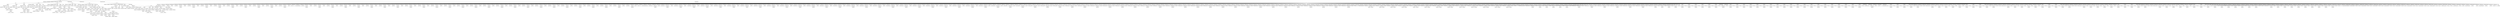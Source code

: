 digraph AST {
1 [shape=box, label="VarDecl name='nums'"];
6 [shape=box, label="Location name='n'"];
7 [shape=box, label="Literal value=1"];
5 [shape=box, label="BinaryOp op='=='"];
5 -> 6;
5 -> 7;
10 [shape=box, label="Literal value=1"];
9 [shape=box, label="Return"];
9 -> 10;
8 [shape=box, label="Block"];
8 -> 9;
14 [shape=box, label="Location name='n'"];
17 [shape=box, label="Location name='n'"];
18 [shape=box, label="Literal value=1"];
16 [shape=box, label="BinaryOp op='-'"];
16 -> 17;
16 -> 18;
15 [shape=box, label="FuncCall name='fact'"];
15 -> 16;
13 [shape=box, label="BinaryOp op='*'"];
13 -> 14;
13 -> 15;
12 [shape=box, label="Return"];
12 -> 13;
11 [shape=box, label="Block"];
11 -> 12;
4 [shape=box, label="Conditional"];
4 -> 5;
4 -> 8;
4 -> 11;
3 [shape=box, label="Block"];
3 -> 4;
2 [shape=box, label="FuncDecl name='fact'"];
2 -> 3;
23 [shape=box, label="Location name='n'"];
24 [shape=box, label="Literal value=0"];
22 [shape=box, label="BinaryOp op='=='"];
22 -> 23;
22 -> 24;
27 [shape=box, label="Literal value=0"];
26 [shape=box, label="Return"];
26 -> 27;
25 [shape=box, label="Block"];
25 -> 26;
21 [shape=box, label="Conditional"];
21 -> 22;
21 -> 25;
30 [shape=box, label="Location name='n'"];
31 [shape=box, label="Literal value=1"];
29 [shape=box, label="BinaryOp op='=='"];
29 -> 30;
29 -> 31;
34 [shape=box, label="Literal value=1"];
33 [shape=box, label="Return"];
33 -> 34;
32 [shape=box, label="Block"];
32 -> 33;
40 [shape=box, label="Location name='n'"];
41 [shape=box, label="Literal value=1"];
39 [shape=box, label="BinaryOp op='-'"];
39 -> 40;
39 -> 41;
38 [shape=box, label="FuncCall name='fib'"];
38 -> 39;
44 [shape=box, label="Location name='n'"];
45 [shape=box, label="Literal value=2"];
43 [shape=box, label="BinaryOp op='-'"];
43 -> 44;
43 -> 45;
42 [shape=box, label="FuncCall name='fib'"];
42 -> 43;
37 [shape=box, label="BinaryOp op='+'"];
37 -> 38;
37 -> 42;
36 [shape=box, label="Return"];
36 -> 37;
35 [shape=box, label="Block"];
35 -> 36;
28 [shape=box, label="Conditional"];
28 -> 29;
28 -> 32;
28 -> 35;
20 [shape=box, label="Block"];
20 -> 21;
20 -> 28;
19 [shape=box, label="FuncDecl name='fib'"];
19 -> 20;
48 [shape=box, label="VarDecl name='index'"];
51 [shape=box, label="Location name='n'"];
52 [shape=box, label="Literal value=2"];
50 [shape=box, label="BinaryOp op='<'"];
50 -> 51;
50 -> 52;
55 [shape=box, label="Literal value=false"];
54 [shape=box, label="Return"];
54 -> 55;
53 [shape=box, label="Block"];
53 -> 54;
49 [shape=box, label="Conditional"];
49 -> 50;
49 -> 53;
57 [shape=box, label="Location name='index'"];
58 [shape=box, label="Literal value=2"];
56 [shape=box, label="Assignment"];
56 -> 57;
56 -> 58;
61 [shape=box, label="Location name='index'"];
62 [shape=box, label="Location name='n'"];
60 [shape=box, label="BinaryOp op='<'"];
60 -> 61;
60 -> 62;
67 [shape=box, label="Location name='n'"];
68 [shape=box, label="Location name='index'"];
66 [shape=box, label="BinaryOp op='%'"];
66 -> 67;
66 -> 68;
69 [shape=box, label="Literal value=0"];
65 [shape=box, label="BinaryOp op='=='"];
65 -> 66;
65 -> 69;
72 [shape=box, label="Literal value=false"];
71 [shape=box, label="Return"];
71 -> 72;
70 [shape=box, label="Block"];
70 -> 71;
64 [shape=box, label="Conditional"];
64 -> 65;
64 -> 70;
74 [shape=box, label="Location name='index'"];
76 [shape=box, label="Location name='index'"];
77 [shape=box, label="Literal value=1"];
75 [shape=box, label="BinaryOp op='+'"];
75 -> 76;
75 -> 77;
73 [shape=box, label="Assignment"];
73 -> 74;
73 -> 75;
63 [shape=box, label="Block"];
63 -> 64;
63 -> 73;
59 [shape=box, label="WhileLoop"];
59 -> 60;
59 -> 63;
79 [shape=box, label="Literal value=true"];
78 [shape=box, label="Return"];
78 -> 79;
47 [shape=box, label="Block"];
47 -> 48;
47 -> 49;
47 -> 56;
47 -> 59;
47 -> 78;
46 [shape=box, label="FuncDecl name='is_prime'"];
46 -> 47;
82 [shape=box, label="VarDecl name='i'"];
83 [shape=box, label="VarDecl name='gcd'"];
85 [shape=box, label="Location name='gcd'"];
86 [shape=box, label="Literal value=1"];
84 [shape=box, label="Assignment"];
84 -> 85;
84 -> 86;
88 [shape=box, label="Location name='i'"];
89 [shape=box, label="Literal value=1"];
87 [shape=box, label="Assignment"];
87 -> 88;
87 -> 89;
93 [shape=box, label="Location name='i'"];
94 [shape=box, label="Location name='a'"];
92 [shape=box, label="BinaryOp op='<='"];
92 -> 93;
92 -> 94;
96 [shape=box, label="Location name='i'"];
97 [shape=box, label="Location name='b'"];
95 [shape=box, label="BinaryOp op='<='"];
95 -> 96;
95 -> 97;
91 [shape=box, label="BinaryOp op='&&'"];
91 -> 92;
91 -> 95;
103 [shape=box, label="Location name='a'"];
104 [shape=box, label="Location name='i'"];
102 [shape=box, label="BinaryOp op='%'"];
102 -> 103;
102 -> 104;
105 [shape=box, label="Literal value=0"];
101 [shape=box, label="BinaryOp op='=='"];
101 -> 102;
101 -> 105;
108 [shape=box, label="Location name='b'"];
109 [shape=box, label="Location name='i'"];
107 [shape=box, label="BinaryOp op='%'"];
107 -> 108;
107 -> 109;
110 [shape=box, label="Literal value=0"];
106 [shape=box, label="BinaryOp op='=='"];
106 -> 107;
106 -> 110;
100 [shape=box, label="BinaryOp op='&&'"];
100 -> 101;
100 -> 106;
113 [shape=box, label="Location name='gcd'"];
114 [shape=box, label="Location name='i'"];
112 [shape=box, label="Assignment"];
112 -> 113;
112 -> 114;
111 [shape=box, label="Block"];
111 -> 112;
99 [shape=box, label="Conditional"];
99 -> 100;
99 -> 111;
116 [shape=box, label="Location name='i'"];
118 [shape=box, label="Location name='i'"];
119 [shape=box, label="Literal value=1"];
117 [shape=box, label="BinaryOp op='+'"];
117 -> 118;
117 -> 119;
115 [shape=box, label="Assignment"];
115 -> 116;
115 -> 117;
98 [shape=box, label="Block"];
98 -> 99;
98 -> 115;
90 [shape=box, label="WhileLoop"];
90 -> 91;
90 -> 98;
121 [shape=box, label="Location name='gcd'"];
120 [shape=box, label="Return"];
120 -> 121;
81 [shape=box, label="Block"];
81 -> 82;
81 -> 83;
81 -> 84;
81 -> 87;
81 -> 90;
81 -> 120;
80 [shape=box, label="FuncDecl name='gcd'"];
80 -> 81;
124 [shape=box, label="VarDecl name='sum'"];
125 [shape=box, label="VarDecl name='i'"];
127 [shape=box, label="Location name='sum'"];
128 [shape=box, label="Literal value=0"];
126 [shape=box, label="Assignment"];
126 -> 127;
126 -> 128;
130 [shape=box, label="Location name='i'"];
131 [shape=box, label="Literal value=0"];
129 [shape=box, label="Assignment"];
129 -> 130;
129 -> 131;
134 [shape=box, label="Location name='i'"];
135 [shape=box, label="Location name='len'"];
133 [shape=box, label="BinaryOp op='<'"];
133 -> 134;
133 -> 135;
138 [shape=box, label="Location name='sum'"];
140 [shape=box, label="Location name='sum'"];
142 [shape=box, label="Location name='i'"];
141 [shape=box, label="Location name='nums'"];
141 -> 142;
139 [shape=box, label="BinaryOp op='+'"];
139 -> 140;
139 -> 141;
137 [shape=box, label="Assignment"];
137 -> 138;
137 -> 139;
144 [shape=box, label="Location name='i'"];
146 [shape=box, label="Location name='i'"];
147 [shape=box, label="Literal value=1"];
145 [shape=box, label="BinaryOp op='+'"];
145 -> 146;
145 -> 147;
143 [shape=box, label="Assignment"];
143 -> 144;
143 -> 145;
136 [shape=box, label="Block"];
136 -> 137;
136 -> 143;
132 [shape=box, label="WhileLoop"];
132 -> 133;
132 -> 136;
149 [shape=box, label="Location name='sum'"];
148 [shape=box, label="Return"];
148 -> 149;
123 [shape=box, label="Block"];
123 -> 124;
123 -> 125;
123 -> 126;
123 -> 129;
123 -> 132;
123 -> 148;
122 [shape=box, label="FuncDecl name='sum_nums'"];
122 -> 123;
152 [shape=box, label="VarDecl name='i'"];
153 [shape=box, label="VarDecl name='j'"];
154 [shape=box, label="VarDecl name='temp'"];
156 [shape=box, label="Location name='i'"];
157 [shape=box, label="Literal value=0"];
155 [shape=box, label="Assignment"];
155 -> 156;
155 -> 157;
160 [shape=box, label="Location name='i'"];
161 [shape=box, label="Location name='len'"];
159 [shape=box, label="BinaryOp op='<'"];
159 -> 160;
159 -> 161;
164 [shape=box, label="Location name='j'"];
165 [shape=box, label="Literal value=0"];
163 [shape=box, label="Assignment"];
163 -> 164;
163 -> 165;
168 [shape=box, label="Location name='j'"];
171 [shape=box, label="Location name='len'"];
172 [shape=box, label="Location name='i'"];
170 [shape=box, label="BinaryOp op='-'"];
170 -> 171;
170 -> 172;
173 [shape=box, label="Literal value=1"];
169 [shape=box, label="BinaryOp op='-'"];
169 -> 170;
169 -> 173;
167 [shape=box, label="BinaryOp op='<'"];
167 -> 168;
167 -> 169;
178 [shape=box, label="Location name='j'"];
177 [shape=box, label="Location name='nums'"];
177 -> 178;
181 [shape=box, label="Location name='j'"];
182 [shape=box, label="Literal value=1"];
180 [shape=box, label="BinaryOp op='+'"];
180 -> 181;
180 -> 182;
179 [shape=box, label="Location name='nums'"];
179 -> 180;
176 [shape=box, label="BinaryOp op='>'"];
176 -> 177;
176 -> 179;
185 [shape=box, label="Location name='temp'"];
187 [shape=box, label="Location name='j'"];
186 [shape=box, label="Location name='nums'"];
186 -> 187;
184 [shape=box, label="Assignment"];
184 -> 185;
184 -> 186;
190 [shape=box, label="Location name='j'"];
189 [shape=box, label="Location name='nums'"];
189 -> 190;
193 [shape=box, label="Location name='j'"];
194 [shape=box, label="Literal value=1"];
192 [shape=box, label="BinaryOp op='+'"];
192 -> 193;
192 -> 194;
191 [shape=box, label="Location name='nums'"];
191 -> 192;
188 [shape=box, label="Assignment"];
188 -> 189;
188 -> 191;
198 [shape=box, label="Location name='j'"];
199 [shape=box, label="Literal value=1"];
197 [shape=box, label="BinaryOp op='+'"];
197 -> 198;
197 -> 199;
196 [shape=box, label="Location name='nums'"];
196 -> 197;
200 [shape=box, label="Location name='temp'"];
195 [shape=box, label="Assignment"];
195 -> 196;
195 -> 200;
183 [shape=box, label="Block"];
183 -> 184;
183 -> 188;
183 -> 195;
175 [shape=box, label="Conditional"];
175 -> 176;
175 -> 183;
202 [shape=box, label="Location name='j'"];
204 [shape=box, label="Location name='j'"];
205 [shape=box, label="Literal value=1"];
203 [shape=box, label="BinaryOp op='+'"];
203 -> 204;
203 -> 205;
201 [shape=box, label="Assignment"];
201 -> 202;
201 -> 203;
174 [shape=box, label="Block"];
174 -> 175;
174 -> 201;
166 [shape=box, label="WhileLoop"];
166 -> 167;
166 -> 174;
207 [shape=box, label="Location name='i'"];
209 [shape=box, label="Location name='i'"];
210 [shape=box, label="Literal value=1"];
208 [shape=box, label="BinaryOp op='+'"];
208 -> 209;
208 -> 210;
206 [shape=box, label="Assignment"];
206 -> 207;
206 -> 208;
162 [shape=box, label="Block"];
162 -> 163;
162 -> 166;
162 -> 206;
158 [shape=box, label="WhileLoop"];
158 -> 159;
158 -> 162;
211 [shape=box, label="Return"];
151 [shape=box, label="Block"];
151 -> 152;
151 -> 153;
151 -> 154;
151 -> 155;
151 -> 158;
151 -> 211;
150 [shape=box, label="FuncDecl name='sort_nums'"];
150 -> 151;
214 [shape=box, label="VarDecl name='i'"];
215 [shape=box, label="VarDecl name='j'"];
216 [shape=box, label="VarDecl name='k'"];
217 [shape=box, label="VarDecl name='spaces'"];
218 [shape=box, label="VarDecl name='hash'"];
222 [shape=box, label="Location name='base'"];
223 [shape=box, label="Literal value=2"];
221 [shape=box, label="BinaryOp op='%'"];
221 -> 222;
221 -> 223;
224 [shape=box, label="Literal value=0"];
220 [shape=box, label="BinaryOp op='=='"];
220 -> 221;
220 -> 224;
227 [shape=box, label="Location name='hash'"];
228 [shape=box, label="Literal value=2"];
226 [shape=box, label="Assignment"];
226 -> 227;
226 -> 228;
225 [shape=box, label="Block"];
225 -> 226;
231 [shape=box, label="Location name='hash'"];
232 [shape=box, label="Literal value=1"];
230 [shape=box, label="Assignment"];
230 -> 231;
230 -> 232;
229 [shape=box, label="Block"];
229 -> 230;
219 [shape=box, label="Conditional"];
219 -> 220;
219 -> 225;
219 -> 229;
234 [shape=box, label="Location name='spaces'"];
237 [shape=box, label="Location name='base'"];
238 [shape=box, label="Location name='hash'"];
236 [shape=box, label="BinaryOp op='-'"];
236 -> 237;
236 -> 238;
239 [shape=box, label="Literal value=2"];
235 [shape=box, label="BinaryOp op='/'"];
235 -> 236;
235 -> 239;
233 [shape=box, label="Assignment"];
233 -> 234;
233 -> 235;
242 [shape=box, label="Location name='hash'"];
243 [shape=box, label="Location name='base'"];
241 [shape=box, label="BinaryOp op='<='"];
241 -> 242;
241 -> 243;
246 [shape=box, label="Location name='j'"];
247 [shape=box, label="Literal value=0"];
245 [shape=box, label="Assignment"];
245 -> 246;
245 -> 247;
250 [shape=box, label="Location name='j'"];
251 [shape=box, label="Location name='spaces'"];
249 [shape=box, label="BinaryOp op='<'"];
249 -> 250;
249 -> 251;
254 [shape=box, label="Literal value=' '"];
253 [shape=box, label="FuncCall name='print_str'"];
253 -> 254;
256 [shape=box, label="Location name='j'"];
258 [shape=box, label="Location name='j'"];
259 [shape=box, label="Literal value=1"];
257 [shape=box, label="BinaryOp op='+'"];
257 -> 258;
257 -> 259;
255 [shape=box, label="Assignment"];
255 -> 256;
255 -> 257;
252 [shape=box, label="Block"];
252 -> 253;
252 -> 255;
248 [shape=box, label="WhileLoop"];
248 -> 249;
248 -> 252;
261 [shape=box, label="Location name='k'"];
262 [shape=box, label="Literal value=0"];
260 [shape=box, label="Assignment"];
260 -> 261;
260 -> 262;
265 [shape=box, label="Location name='k'"];
266 [shape=box, label="Location name='hash'"];
264 [shape=box, label="BinaryOp op='<'"];
264 -> 265;
264 -> 266;
269 [shape=box, label="Literal value='#'"];
268 [shape=box, label="FuncCall name='print_str'"];
268 -> 269;
271 [shape=box, label="Location name='k'"];
273 [shape=box, label="Location name='k'"];
274 [shape=box, label="Literal value=1"];
272 [shape=box, label="BinaryOp op='+'"];
272 -> 273;
272 -> 274;
270 [shape=box, label="Assignment"];
270 -> 271;
270 -> 272;
267 [shape=box, label="Block"];
267 -> 268;
267 -> 270;
263 [shape=box, label="WhileLoop"];
263 -> 264;
263 -> 267;
276 [shape=box, label="Literal value='\\n'"];
275 [shape=box, label="FuncCall name='print_str'"];
275 -> 276;
278 [shape=box, label="Location name='spaces'"];
280 [shape=box, label="Location name='spaces'"];
281 [shape=box, label="Literal value=1"];
279 [shape=box, label="BinaryOp op='-'"];
279 -> 280;
279 -> 281;
277 [shape=box, label="Assignment"];
277 -> 278;
277 -> 279;
283 [shape=box, label="Location name='hash'"];
285 [shape=box, label="Location name='hash'"];
286 [shape=box, label="Literal value=2"];
284 [shape=box, label="BinaryOp op='+'"];
284 -> 285;
284 -> 286;
282 [shape=box, label="Assignment"];
282 -> 283;
282 -> 284;
244 [shape=box, label="Block"];
244 -> 245;
244 -> 248;
244 -> 260;
244 -> 263;
244 -> 275;
244 -> 277;
244 -> 282;
240 [shape=box, label="WhileLoop"];
240 -> 241;
240 -> 244;
287 [shape=box, label="Return"];
213 [shape=box, label="Block"];
213 -> 214;
213 -> 215;
213 -> 216;
213 -> 217;
213 -> 218;
213 -> 219;
213 -> 233;
213 -> 240;
213 -> 287;
212 [shape=box, label="FuncDecl name='draw_triangle'"];
212 -> 213;
291 [shape=box, label="Literal value='Testing fact function:\\n'"];
290 [shape=box, label="FuncCall name='print_str'"];
290 -> 291;
293 [shape=box, label="Literal value='fact(1) = '"];
292 [shape=box, label="FuncCall name='print_str'"];
292 -> 293;
296 [shape=box, label="Literal value=1"];
295 [shape=box, label="FuncCall name='fact'"];
295 -> 296;
294 [shape=box, label="FuncCall name='print_int'"];
294 -> 295;
298 [shape=box, label="Literal value='\\n'"];
297 [shape=box, label="FuncCall name='print_str'"];
297 -> 298;
300 [shape=box, label="Literal value='fact(2) = '"];
299 [shape=box, label="FuncCall name='print_str'"];
299 -> 300;
303 [shape=box, label="Literal value=2"];
302 [shape=box, label="FuncCall name='fact'"];
302 -> 303;
301 [shape=box, label="FuncCall name='print_int'"];
301 -> 302;
305 [shape=box, label="Literal value='\\n'"];
304 [shape=box, label="FuncCall name='print_str'"];
304 -> 305;
307 [shape=box, label="Literal value='fact(3) = '"];
306 [shape=box, label="FuncCall name='print_str'"];
306 -> 307;
310 [shape=box, label="Literal value=3"];
309 [shape=box, label="FuncCall name='fact'"];
309 -> 310;
308 [shape=box, label="FuncCall name='print_int'"];
308 -> 309;
312 [shape=box, label="Literal value='\\n'"];
311 [shape=box, label="FuncCall name='print_str'"];
311 -> 312;
314 [shape=box, label="Literal value='fact(4) = '"];
313 [shape=box, label="FuncCall name='print_str'"];
313 -> 314;
317 [shape=box, label="Literal value=4"];
316 [shape=box, label="FuncCall name='fact'"];
316 -> 317;
315 [shape=box, label="FuncCall name='print_int'"];
315 -> 316;
319 [shape=box, label="Literal value='\\n'"];
318 [shape=box, label="FuncCall name='print_str'"];
318 -> 319;
321 [shape=box, label="Literal value='fact(5) = '"];
320 [shape=box, label="FuncCall name='print_str'"];
320 -> 321;
324 [shape=box, label="Literal value=5"];
323 [shape=box, label="FuncCall name='fact'"];
323 -> 324;
322 [shape=box, label="FuncCall name='print_int'"];
322 -> 323;
326 [shape=box, label="Literal value='\\n'"];
325 [shape=box, label="FuncCall name='print_str'"];
325 -> 326;
328 [shape=box, label="Literal value='fact(6) = '"];
327 [shape=box, label="FuncCall name='print_str'"];
327 -> 328;
331 [shape=box, label="Literal value=6"];
330 [shape=box, label="FuncCall name='fact'"];
330 -> 331;
329 [shape=box, label="FuncCall name='print_int'"];
329 -> 330;
333 [shape=box, label="Literal value='\\n'"];
332 [shape=box, label="FuncCall name='print_str'"];
332 -> 333;
335 [shape=box, label="Literal value='fact(7) = '"];
334 [shape=box, label="FuncCall name='print_str'"];
334 -> 335;
338 [shape=box, label="Literal value=7"];
337 [shape=box, label="FuncCall name='fact'"];
337 -> 338;
336 [shape=box, label="FuncCall name='print_int'"];
336 -> 337;
340 [shape=box, label="Literal value='\\n'"];
339 [shape=box, label="FuncCall name='print_str'"];
339 -> 340;
342 [shape=box, label="Literal value='fact(8) = '"];
341 [shape=box, label="FuncCall name='print_str'"];
341 -> 342;
345 [shape=box, label="Literal value=8"];
344 [shape=box, label="FuncCall name='fact'"];
344 -> 345;
343 [shape=box, label="FuncCall name='print_int'"];
343 -> 344;
347 [shape=box, label="Literal value='\\n'"];
346 [shape=box, label="FuncCall name='print_str'"];
346 -> 347;
349 [shape=box, label="Literal value='fact(9) = '"];
348 [shape=box, label="FuncCall name='print_str'"];
348 -> 349;
352 [shape=box, label="Literal value=9"];
351 [shape=box, label="FuncCall name='fact'"];
351 -> 352;
350 [shape=box, label="FuncCall name='print_int'"];
350 -> 351;
354 [shape=box, label="Literal value='\\n'"];
353 [shape=box, label="FuncCall name='print_str'"];
353 -> 354;
356 [shape=box, label="Literal value='fact(10) = '"];
355 [shape=box, label="FuncCall name='print_str'"];
355 -> 356;
359 [shape=box, label="Literal value=10"];
358 [shape=box, label="FuncCall name='fact'"];
358 -> 359;
357 [shape=box, label="FuncCall name='print_int'"];
357 -> 358;
361 [shape=box, label="Literal value='\\n'"];
360 [shape=box, label="FuncCall name='print_str'"];
360 -> 361;
363 [shape=box, label="Literal value='----------------\\n'"];
362 [shape=box, label="FuncCall name='print_str'"];
362 -> 363;
365 [shape=box, label="Literal value='Testing fib function:\\n'"];
364 [shape=box, label="FuncCall name='print_str'"];
364 -> 365;
367 [shape=box, label="Literal value='fib(0) = '"];
366 [shape=box, label="FuncCall name='print_str'"];
366 -> 367;
370 [shape=box, label="Literal value=0"];
369 [shape=box, label="FuncCall name='fib'"];
369 -> 370;
368 [shape=box, label="FuncCall name='print_int'"];
368 -> 369;
372 [shape=box, label="Literal value='\\n'"];
371 [shape=box, label="FuncCall name='print_str'"];
371 -> 372;
374 [shape=box, label="Literal value='fib(1) = '"];
373 [shape=box, label="FuncCall name='print_str'"];
373 -> 374;
377 [shape=box, label="Literal value=1"];
376 [shape=box, label="FuncCall name='fib'"];
376 -> 377;
375 [shape=box, label="FuncCall name='print_int'"];
375 -> 376;
379 [shape=box, label="Literal value='\\n'"];
378 [shape=box, label="FuncCall name='print_str'"];
378 -> 379;
381 [shape=box, label="Literal value='fib(2) = '"];
380 [shape=box, label="FuncCall name='print_str'"];
380 -> 381;
384 [shape=box, label="Literal value=2"];
383 [shape=box, label="FuncCall name='fib'"];
383 -> 384;
382 [shape=box, label="FuncCall name='print_int'"];
382 -> 383;
386 [shape=box, label="Literal value='\\n'"];
385 [shape=box, label="FuncCall name='print_str'"];
385 -> 386;
388 [shape=box, label="Literal value='fib(3) = '"];
387 [shape=box, label="FuncCall name='print_str'"];
387 -> 388;
391 [shape=box, label="Literal value=3"];
390 [shape=box, label="FuncCall name='fib'"];
390 -> 391;
389 [shape=box, label="FuncCall name='print_int'"];
389 -> 390;
393 [shape=box, label="Literal value='\\n'"];
392 [shape=box, label="FuncCall name='print_str'"];
392 -> 393;
395 [shape=box, label="Literal value='fib(4) = '"];
394 [shape=box, label="FuncCall name='print_str'"];
394 -> 395;
398 [shape=box, label="Literal value=4"];
397 [shape=box, label="FuncCall name='fib'"];
397 -> 398;
396 [shape=box, label="FuncCall name='print_int'"];
396 -> 397;
400 [shape=box, label="Literal value='\\n'"];
399 [shape=box, label="FuncCall name='print_str'"];
399 -> 400;
402 [shape=box, label="Literal value='fib(5) = '"];
401 [shape=box, label="FuncCall name='print_str'"];
401 -> 402;
405 [shape=box, label="Literal value=5"];
404 [shape=box, label="FuncCall name='fib'"];
404 -> 405;
403 [shape=box, label="FuncCall name='print_int'"];
403 -> 404;
407 [shape=box, label="Literal value='\\n'"];
406 [shape=box, label="FuncCall name='print_str'"];
406 -> 407;
409 [shape=box, label="Literal value='fib(6) = '"];
408 [shape=box, label="FuncCall name='print_str'"];
408 -> 409;
412 [shape=box, label="Literal value=6"];
411 [shape=box, label="FuncCall name='fib'"];
411 -> 412;
410 [shape=box, label="FuncCall name='print_int'"];
410 -> 411;
414 [shape=box, label="Literal value='\\n'"];
413 [shape=box, label="FuncCall name='print_str'"];
413 -> 414;
416 [shape=box, label="Literal value='fib(7) = '"];
415 [shape=box, label="FuncCall name='print_str'"];
415 -> 416;
419 [shape=box, label="Literal value=7"];
418 [shape=box, label="FuncCall name='fib'"];
418 -> 419;
417 [shape=box, label="FuncCall name='print_int'"];
417 -> 418;
421 [shape=box, label="Literal value='\\n'"];
420 [shape=box, label="FuncCall name='print_str'"];
420 -> 421;
423 [shape=box, label="Literal value='fib(8) = '"];
422 [shape=box, label="FuncCall name='print_str'"];
422 -> 423;
426 [shape=box, label="Literal value=8"];
425 [shape=box, label="FuncCall name='fib'"];
425 -> 426;
424 [shape=box, label="FuncCall name='print_int'"];
424 -> 425;
428 [shape=box, label="Literal value='\\n'"];
427 [shape=box, label="FuncCall name='print_str'"];
427 -> 428;
430 [shape=box, label="Literal value='fib(9) = '"];
429 [shape=box, label="FuncCall name='print_str'"];
429 -> 430;
433 [shape=box, label="Literal value=9"];
432 [shape=box, label="FuncCall name='fib'"];
432 -> 433;
431 [shape=box, label="FuncCall name='print_int'"];
431 -> 432;
435 [shape=box, label="Literal value='\\n'"];
434 [shape=box, label="FuncCall name='print_str'"];
434 -> 435;
437 [shape=box, label="Literal value='fib(10) = '"];
436 [shape=box, label="FuncCall name='print_str'"];
436 -> 437;
440 [shape=box, label="Literal value=10"];
439 [shape=box, label="FuncCall name='fib'"];
439 -> 440;
438 [shape=box, label="FuncCall name='print_int'"];
438 -> 439;
442 [shape=box, label="Literal value='\\n'"];
441 [shape=box, label="FuncCall name='print_str'"];
441 -> 442;
444 [shape=box, label="Literal value='fib(11) = '"];
443 [shape=box, label="FuncCall name='print_str'"];
443 -> 444;
447 [shape=box, label="Literal value=11"];
446 [shape=box, label="FuncCall name='fib'"];
446 -> 447;
445 [shape=box, label="FuncCall name='print_int'"];
445 -> 446;
449 [shape=box, label="Literal value='\\n'"];
448 [shape=box, label="FuncCall name='print_str'"];
448 -> 449;
451 [shape=box, label="Literal value='fib(12) = '"];
450 [shape=box, label="FuncCall name='print_str'"];
450 -> 451;
454 [shape=box, label="Literal value=12"];
453 [shape=box, label="FuncCall name='fib'"];
453 -> 454;
452 [shape=box, label="FuncCall name='print_int'"];
452 -> 453;
456 [shape=box, label="Literal value='\\n'"];
455 [shape=box, label="FuncCall name='print_str'"];
455 -> 456;
458 [shape=box, label="Literal value='fib(13) = '"];
457 [shape=box, label="FuncCall name='print_str'"];
457 -> 458;
461 [shape=box, label="Literal value=13"];
460 [shape=box, label="FuncCall name='fib'"];
460 -> 461;
459 [shape=box, label="FuncCall name='print_int'"];
459 -> 460;
463 [shape=box, label="Literal value='\\n'"];
462 [shape=box, label="FuncCall name='print_str'"];
462 -> 463;
465 [shape=box, label="Literal value='fib(14) = '"];
464 [shape=box, label="FuncCall name='print_str'"];
464 -> 465;
468 [shape=box, label="Literal value=14"];
467 [shape=box, label="FuncCall name='fib'"];
467 -> 468;
466 [shape=box, label="FuncCall name='print_int'"];
466 -> 467;
470 [shape=box, label="Literal value='\\n'"];
469 [shape=box, label="FuncCall name='print_str'"];
469 -> 470;
472 [shape=box, label="Literal value='fib(15) = '"];
471 [shape=box, label="FuncCall name='print_str'"];
471 -> 472;
475 [shape=box, label="Literal value=15"];
474 [shape=box, label="FuncCall name='fib'"];
474 -> 475;
473 [shape=box, label="FuncCall name='print_int'"];
473 -> 474;
477 [shape=box, label="Literal value='\\n'"];
476 [shape=box, label="FuncCall name='print_str'"];
476 -> 477;
479 [shape=box, label="Literal value='fib(16) = '"];
478 [shape=box, label="FuncCall name='print_str'"];
478 -> 479;
482 [shape=box, label="Literal value=16"];
481 [shape=box, label="FuncCall name='fib'"];
481 -> 482;
480 [shape=box, label="FuncCall name='print_int'"];
480 -> 481;
484 [shape=box, label="Literal value='\\n'"];
483 [shape=box, label="FuncCall name='print_str'"];
483 -> 484;
486 [shape=box, label="Literal value='fib(17) = '"];
485 [shape=box, label="FuncCall name='print_str'"];
485 -> 486;
489 [shape=box, label="Literal value=17"];
488 [shape=box, label="FuncCall name='fib'"];
488 -> 489;
487 [shape=box, label="FuncCall name='print_int'"];
487 -> 488;
491 [shape=box, label="Literal value='\\n'"];
490 [shape=box, label="FuncCall name='print_str'"];
490 -> 491;
493 [shape=box, label="Literal value='fib(18) = '"];
492 [shape=box, label="FuncCall name='print_str'"];
492 -> 493;
496 [shape=box, label="Literal value=18"];
495 [shape=box, label="FuncCall name='fib'"];
495 -> 496;
494 [shape=box, label="FuncCall name='print_int'"];
494 -> 495;
498 [shape=box, label="Literal value='\\n'"];
497 [shape=box, label="FuncCall name='print_str'"];
497 -> 498;
500 [shape=box, label="Literal value='fib(19) = '"];
499 [shape=box, label="FuncCall name='print_str'"];
499 -> 500;
503 [shape=box, label="Literal value=19"];
502 [shape=box, label="FuncCall name='fib'"];
502 -> 503;
501 [shape=box, label="FuncCall name='print_int'"];
501 -> 502;
505 [shape=box, label="Literal value='\\n'"];
504 [shape=box, label="FuncCall name='print_str'"];
504 -> 505;
507 [shape=box, label="Literal value='fib(20) = '"];
506 [shape=box, label="FuncCall name='print_str'"];
506 -> 507;
510 [shape=box, label="Literal value=20"];
509 [shape=box, label="FuncCall name='fib'"];
509 -> 510;
508 [shape=box, label="FuncCall name='print_int'"];
508 -> 509;
512 [shape=box, label="Literal value='\\n'"];
511 [shape=box, label="FuncCall name='print_str'"];
511 -> 512;
514 [shape=box, label="Literal value='fib(21) = '"];
513 [shape=box, label="FuncCall name='print_str'"];
513 -> 514;
517 [shape=box, label="Literal value=21"];
516 [shape=box, label="FuncCall name='fib'"];
516 -> 517;
515 [shape=box, label="FuncCall name='print_int'"];
515 -> 516;
519 [shape=box, label="Literal value='\\n'"];
518 [shape=box, label="FuncCall name='print_str'"];
518 -> 519;
521 [shape=box, label="Literal value='fib(22) = '"];
520 [shape=box, label="FuncCall name='print_str'"];
520 -> 521;
524 [shape=box, label="Literal value=22"];
523 [shape=box, label="FuncCall name='fib'"];
523 -> 524;
522 [shape=box, label="FuncCall name='print_int'"];
522 -> 523;
526 [shape=box, label="Literal value='\\n'"];
525 [shape=box, label="FuncCall name='print_str'"];
525 -> 526;
528 [shape=box, label="Literal value='fib(23) = '"];
527 [shape=box, label="FuncCall name='print_str'"];
527 -> 528;
531 [shape=box, label="Literal value=23"];
530 [shape=box, label="FuncCall name='fib'"];
530 -> 531;
529 [shape=box, label="FuncCall name='print_int'"];
529 -> 530;
533 [shape=box, label="Literal value='\\n'"];
532 [shape=box, label="FuncCall name='print_str'"];
532 -> 533;
535 [shape=box, label="Literal value='fib(24) = '"];
534 [shape=box, label="FuncCall name='print_str'"];
534 -> 535;
538 [shape=box, label="Literal value=24"];
537 [shape=box, label="FuncCall name='fib'"];
537 -> 538;
536 [shape=box, label="FuncCall name='print_int'"];
536 -> 537;
540 [shape=box, label="Literal value='\\n'"];
539 [shape=box, label="FuncCall name='print_str'"];
539 -> 540;
542 [shape=box, label="Literal value='fib(25) = '"];
541 [shape=box, label="FuncCall name='print_str'"];
541 -> 542;
545 [shape=box, label="Literal value=25"];
544 [shape=box, label="FuncCall name='fib'"];
544 -> 545;
543 [shape=box, label="FuncCall name='print_int'"];
543 -> 544;
547 [shape=box, label="Literal value='\\n'"];
546 [shape=box, label="FuncCall name='print_str'"];
546 -> 547;
549 [shape=box, label="Literal value='----------------\\n'"];
548 [shape=box, label="FuncCall name='print_str'"];
548 -> 549;
551 [shape=box, label="Literal value='Testing is_prime function:\\n'"];
550 [shape=box, label="FuncCall name='print_str'"];
550 -> 551;
553 [shape=box, label="Literal value='is_prime(0) = '"];
552 [shape=box, label="FuncCall name='print_str'"];
552 -> 553;
556 [shape=box, label="Literal value=0"];
555 [shape=box, label="FuncCall name='is_prime'"];
555 -> 556;
554 [shape=box, label="FuncCall name='print_bool'"];
554 -> 555;
558 [shape=box, label="Literal value='\\n'"];
557 [shape=box, label="FuncCall name='print_str'"];
557 -> 558;
560 [shape=box, label="Literal value='is_prime(1) = '"];
559 [shape=box, label="FuncCall name='print_str'"];
559 -> 560;
563 [shape=box, label="Literal value=1"];
562 [shape=box, label="FuncCall name='is_prime'"];
562 -> 563;
561 [shape=box, label="FuncCall name='print_bool'"];
561 -> 562;
565 [shape=box, label="Literal value='\\n'"];
564 [shape=box, label="FuncCall name='print_str'"];
564 -> 565;
567 [shape=box, label="Literal value='is_prime(2) = '"];
566 [shape=box, label="FuncCall name='print_str'"];
566 -> 567;
570 [shape=box, label="Literal value=2"];
569 [shape=box, label="FuncCall name='is_prime'"];
569 -> 570;
568 [shape=box, label="FuncCall name='print_bool'"];
568 -> 569;
572 [shape=box, label="Literal value='\\n'"];
571 [shape=box, label="FuncCall name='print_str'"];
571 -> 572;
574 [shape=box, label="Literal value='is_prime(3) = '"];
573 [shape=box, label="FuncCall name='print_str'"];
573 -> 574;
577 [shape=box, label="Literal value=3"];
576 [shape=box, label="FuncCall name='is_prime'"];
576 -> 577;
575 [shape=box, label="FuncCall name='print_bool'"];
575 -> 576;
579 [shape=box, label="Literal value='\\n'"];
578 [shape=box, label="FuncCall name='print_str'"];
578 -> 579;
581 [shape=box, label="Literal value='is_prime(4) = '"];
580 [shape=box, label="FuncCall name='print_str'"];
580 -> 581;
584 [shape=box, label="Literal value=4"];
583 [shape=box, label="FuncCall name='is_prime'"];
583 -> 584;
582 [shape=box, label="FuncCall name='print_bool'"];
582 -> 583;
586 [shape=box, label="Literal value='\\n'"];
585 [shape=box, label="FuncCall name='print_str'"];
585 -> 586;
588 [shape=box, label="Literal value='is_prime(5) = '"];
587 [shape=box, label="FuncCall name='print_str'"];
587 -> 588;
591 [shape=box, label="Literal value=5"];
590 [shape=box, label="FuncCall name='is_prime'"];
590 -> 591;
589 [shape=box, label="FuncCall name='print_bool'"];
589 -> 590;
593 [shape=box, label="Literal value='\\n'"];
592 [shape=box, label="FuncCall name='print_str'"];
592 -> 593;
595 [shape=box, label="Literal value='is_prime(6) = '"];
594 [shape=box, label="FuncCall name='print_str'"];
594 -> 595;
598 [shape=box, label="Literal value=6"];
597 [shape=box, label="FuncCall name='is_prime'"];
597 -> 598;
596 [shape=box, label="FuncCall name='print_bool'"];
596 -> 597;
600 [shape=box, label="Literal value='\\n'"];
599 [shape=box, label="FuncCall name='print_str'"];
599 -> 600;
602 [shape=box, label="Literal value='is_prime(7) = '"];
601 [shape=box, label="FuncCall name='print_str'"];
601 -> 602;
605 [shape=box, label="Literal value=7"];
604 [shape=box, label="FuncCall name='is_prime'"];
604 -> 605;
603 [shape=box, label="FuncCall name='print_bool'"];
603 -> 604;
607 [shape=box, label="Literal value='\\n'"];
606 [shape=box, label="FuncCall name='print_str'"];
606 -> 607;
609 [shape=box, label="Literal value='is_prime(8) = '"];
608 [shape=box, label="FuncCall name='print_str'"];
608 -> 609;
612 [shape=box, label="Literal value=8"];
611 [shape=box, label="FuncCall name='is_prime'"];
611 -> 612;
610 [shape=box, label="FuncCall name='print_bool'"];
610 -> 611;
614 [shape=box, label="Literal value='\\n'"];
613 [shape=box, label="FuncCall name='print_str'"];
613 -> 614;
616 [shape=box, label="Literal value='is_prime(9) = '"];
615 [shape=box, label="FuncCall name='print_str'"];
615 -> 616;
619 [shape=box, label="Literal value=9"];
618 [shape=box, label="FuncCall name='is_prime'"];
618 -> 619;
617 [shape=box, label="FuncCall name='print_bool'"];
617 -> 618;
621 [shape=box, label="Literal value='\\n'"];
620 [shape=box, label="FuncCall name='print_str'"];
620 -> 621;
623 [shape=box, label="Literal value='is_prime(10) = '"];
622 [shape=box, label="FuncCall name='print_str'"];
622 -> 623;
626 [shape=box, label="Literal value=10"];
625 [shape=box, label="FuncCall name='is_prime'"];
625 -> 626;
624 [shape=box, label="FuncCall name='print_bool'"];
624 -> 625;
628 [shape=box, label="Literal value='\\n'"];
627 [shape=box, label="FuncCall name='print_str'"];
627 -> 628;
630 [shape=box, label="Literal value='is_prime(11) = '"];
629 [shape=box, label="FuncCall name='print_str'"];
629 -> 630;
633 [shape=box, label="Literal value=11"];
632 [shape=box, label="FuncCall name='is_prime'"];
632 -> 633;
631 [shape=box, label="FuncCall name='print_bool'"];
631 -> 632;
635 [shape=box, label="Literal value='\\n'"];
634 [shape=box, label="FuncCall name='print_str'"];
634 -> 635;
637 [shape=box, label="Literal value='is_prime(13) = '"];
636 [shape=box, label="FuncCall name='print_str'"];
636 -> 637;
640 [shape=box, label="Literal value=13"];
639 [shape=box, label="FuncCall name='is_prime'"];
639 -> 640;
638 [shape=box, label="FuncCall name='print_bool'"];
638 -> 639;
642 [shape=box, label="Literal value='\\n'"];
641 [shape=box, label="FuncCall name='print_str'"];
641 -> 642;
644 [shape=box, label="Literal value='is_prime(17) = '"];
643 [shape=box, label="FuncCall name='print_str'"];
643 -> 644;
647 [shape=box, label="Literal value=17"];
646 [shape=box, label="FuncCall name='is_prime'"];
646 -> 647;
645 [shape=box, label="FuncCall name='print_bool'"];
645 -> 646;
649 [shape=box, label="Literal value='\\n'"];
648 [shape=box, label="FuncCall name='print_str'"];
648 -> 649;
651 [shape=box, label="Literal value='is_prime(19) = '"];
650 [shape=box, label="FuncCall name='print_str'"];
650 -> 651;
654 [shape=box, label="Literal value=19"];
653 [shape=box, label="FuncCall name='is_prime'"];
653 -> 654;
652 [shape=box, label="FuncCall name='print_bool'"];
652 -> 653;
656 [shape=box, label="Literal value='\\n'"];
655 [shape=box, label="FuncCall name='print_str'"];
655 -> 656;
658 [shape=box, label="Literal value='is_prime(23) = '"];
657 [shape=box, label="FuncCall name='print_str'"];
657 -> 658;
661 [shape=box, label="Literal value=23"];
660 [shape=box, label="FuncCall name='is_prime'"];
660 -> 661;
659 [shape=box, label="FuncCall name='print_bool'"];
659 -> 660;
663 [shape=box, label="Literal value='\\n'"];
662 [shape=box, label="FuncCall name='print_str'"];
662 -> 663;
665 [shape=box, label="Literal value='is_prime(25) = '"];
664 [shape=box, label="FuncCall name='print_str'"];
664 -> 665;
668 [shape=box, label="Literal value=25"];
667 [shape=box, label="FuncCall name='is_prime'"];
667 -> 668;
666 [shape=box, label="FuncCall name='print_bool'"];
666 -> 667;
670 [shape=box, label="Literal value='\\n'"];
669 [shape=box, label="FuncCall name='print_str'"];
669 -> 670;
672 [shape=box, label="Literal value='is_prime(29) = '"];
671 [shape=box, label="FuncCall name='print_str'"];
671 -> 672;
675 [shape=box, label="Literal value=29"];
674 [shape=box, label="FuncCall name='is_prime'"];
674 -> 675;
673 [shape=box, label="FuncCall name='print_bool'"];
673 -> 674;
677 [shape=box, label="Literal value='\\n'"];
676 [shape=box, label="FuncCall name='print_str'"];
676 -> 677;
679 [shape=box, label="Literal value='is_prime(31) = '"];
678 [shape=box, label="FuncCall name='print_str'"];
678 -> 679;
682 [shape=box, label="Literal value=31"];
681 [shape=box, label="FuncCall name='is_prime'"];
681 -> 682;
680 [shape=box, label="FuncCall name='print_bool'"];
680 -> 681;
684 [shape=box, label="Literal value='\\n'"];
683 [shape=box, label="FuncCall name='print_str'"];
683 -> 684;
686 [shape=box, label="Literal value='is_prime(37) = '"];
685 [shape=box, label="FuncCall name='print_str'"];
685 -> 686;
689 [shape=box, label="Literal value=37"];
688 [shape=box, label="FuncCall name='is_prime'"];
688 -> 689;
687 [shape=box, label="FuncCall name='print_bool'"];
687 -> 688;
691 [shape=box, label="Literal value='\\n'"];
690 [shape=box, label="FuncCall name='print_str'"];
690 -> 691;
693 [shape=box, label="Literal value='is_prime(41) = '"];
692 [shape=box, label="FuncCall name='print_str'"];
692 -> 693;
696 [shape=box, label="Literal value=41"];
695 [shape=box, label="FuncCall name='is_prime'"];
695 -> 696;
694 [shape=box, label="FuncCall name='print_bool'"];
694 -> 695;
698 [shape=box, label="Literal value='\\n'"];
697 [shape=box, label="FuncCall name='print_str'"];
697 -> 698;
700 [shape=box, label="Literal value='is_prime(43) = '"];
699 [shape=box, label="FuncCall name='print_str'"];
699 -> 700;
703 [shape=box, label="Literal value=43"];
702 [shape=box, label="FuncCall name='is_prime'"];
702 -> 703;
701 [shape=box, label="FuncCall name='print_bool'"];
701 -> 702;
705 [shape=box, label="Literal value='\\n'"];
704 [shape=box, label="FuncCall name='print_str'"];
704 -> 705;
707 [shape=box, label="Literal value='is_prime(47) = '"];
706 [shape=box, label="FuncCall name='print_str'"];
706 -> 707;
710 [shape=box, label="Literal value=47"];
709 [shape=box, label="FuncCall name='is_prime'"];
709 -> 710;
708 [shape=box, label="FuncCall name='print_bool'"];
708 -> 709;
712 [shape=box, label="Literal value='\\n'"];
711 [shape=box, label="FuncCall name='print_str'"];
711 -> 712;
714 [shape=box, label="Literal value='is_prime(53) = '"];
713 [shape=box, label="FuncCall name='print_str'"];
713 -> 714;
717 [shape=box, label="Literal value=53"];
716 [shape=box, label="FuncCall name='is_prime'"];
716 -> 717;
715 [shape=box, label="FuncCall name='print_bool'"];
715 -> 716;
719 [shape=box, label="Literal value='\\n'"];
718 [shape=box, label="FuncCall name='print_str'"];
718 -> 719;
721 [shape=box, label="Literal value='is_prime(59) = '"];
720 [shape=box, label="FuncCall name='print_str'"];
720 -> 721;
724 [shape=box, label="Literal value=59"];
723 [shape=box, label="FuncCall name='is_prime'"];
723 -> 724;
722 [shape=box, label="FuncCall name='print_bool'"];
722 -> 723;
726 [shape=box, label="Literal value='\\n'"];
725 [shape=box, label="FuncCall name='print_str'"];
725 -> 726;
728 [shape=box, label="Literal value='is_prime(61) = '"];
727 [shape=box, label="FuncCall name='print_str'"];
727 -> 728;
731 [shape=box, label="Literal value=61"];
730 [shape=box, label="FuncCall name='is_prime'"];
730 -> 731;
729 [shape=box, label="FuncCall name='print_bool'"];
729 -> 730;
733 [shape=box, label="Literal value='\\n'"];
732 [shape=box, label="FuncCall name='print_str'"];
732 -> 733;
735 [shape=box, label="Literal value='is_prime(67) = '"];
734 [shape=box, label="FuncCall name='print_str'"];
734 -> 735;
738 [shape=box, label="Literal value=67"];
737 [shape=box, label="FuncCall name='is_prime'"];
737 -> 738;
736 [shape=box, label="FuncCall name='print_bool'"];
736 -> 737;
740 [shape=box, label="Literal value='\\n'"];
739 [shape=box, label="FuncCall name='print_str'"];
739 -> 740;
742 [shape=box, label="Literal value='is_prime(71) = '"];
741 [shape=box, label="FuncCall name='print_str'"];
741 -> 742;
745 [shape=box, label="Literal value=71"];
744 [shape=box, label="FuncCall name='is_prime'"];
744 -> 745;
743 [shape=box, label="FuncCall name='print_bool'"];
743 -> 744;
747 [shape=box, label="Literal value='\\n'"];
746 [shape=box, label="FuncCall name='print_str'"];
746 -> 747;
749 [shape=box, label="Literal value='is_prime(73) = '"];
748 [shape=box, label="FuncCall name='print_str'"];
748 -> 749;
752 [shape=box, label="Literal value=73"];
751 [shape=box, label="FuncCall name='is_prime'"];
751 -> 752;
750 [shape=box, label="FuncCall name='print_bool'"];
750 -> 751;
754 [shape=box, label="Literal value='\\n'"];
753 [shape=box, label="FuncCall name='print_str'"];
753 -> 754;
756 [shape=box, label="Literal value='is_prime(79) = '"];
755 [shape=box, label="FuncCall name='print_str'"];
755 -> 756;
759 [shape=box, label="Literal value=79"];
758 [shape=box, label="FuncCall name='is_prime'"];
758 -> 759;
757 [shape=box, label="FuncCall name='print_bool'"];
757 -> 758;
761 [shape=box, label="Literal value='\\n'"];
760 [shape=box, label="FuncCall name='print_str'"];
760 -> 761;
763 [shape=box, label="Literal value='is_prime(83) = '"];
762 [shape=box, label="FuncCall name='print_str'"];
762 -> 763;
766 [shape=box, label="Literal value=83"];
765 [shape=box, label="FuncCall name='is_prime'"];
765 -> 766;
764 [shape=box, label="FuncCall name='print_bool'"];
764 -> 765;
768 [shape=box, label="Literal value='\\n'"];
767 [shape=box, label="FuncCall name='print_str'"];
767 -> 768;
770 [shape=box, label="Literal value='is_prime(89) = '"];
769 [shape=box, label="FuncCall name='print_str'"];
769 -> 770;
773 [shape=box, label="Literal value=89"];
772 [shape=box, label="FuncCall name='is_prime'"];
772 -> 773;
771 [shape=box, label="FuncCall name='print_bool'"];
771 -> 772;
775 [shape=box, label="Literal value='\\n'"];
774 [shape=box, label="FuncCall name='print_str'"];
774 -> 775;
777 [shape=box, label="Literal value='is_prime(97) = '"];
776 [shape=box, label="FuncCall name='print_str'"];
776 -> 777;
780 [shape=box, label="Literal value=97"];
779 [shape=box, label="FuncCall name='is_prime'"];
779 -> 780;
778 [shape=box, label="FuncCall name='print_bool'"];
778 -> 779;
782 [shape=box, label="Literal value='\\n'"];
781 [shape=box, label="FuncCall name='print_str'"];
781 -> 782;
784 [shape=box, label="Literal value='is_prime(100) = '"];
783 [shape=box, label="FuncCall name='print_str'"];
783 -> 784;
787 [shape=box, label="Literal value=100"];
786 [shape=box, label="FuncCall name='is_prime'"];
786 -> 787;
785 [shape=box, label="FuncCall name='print_bool'"];
785 -> 786;
789 [shape=box, label="Literal value='\\n'"];
788 [shape=box, label="FuncCall name='print_str'"];
788 -> 789;
791 [shape=box, label="Literal value='is_prime(101) = '"];
790 [shape=box, label="FuncCall name='print_str'"];
790 -> 791;
794 [shape=box, label="Literal value=101"];
793 [shape=box, label="FuncCall name='is_prime'"];
793 -> 794;
792 [shape=box, label="FuncCall name='print_bool'"];
792 -> 793;
796 [shape=box, label="Literal value='\\n'"];
795 [shape=box, label="FuncCall name='print_str'"];
795 -> 796;
798 [shape=box, label="Literal value='is_prime(103) = '"];
797 [shape=box, label="FuncCall name='print_str'"];
797 -> 798;
801 [shape=box, label="Literal value=103"];
800 [shape=box, label="FuncCall name='is_prime'"];
800 -> 801;
799 [shape=box, label="FuncCall name='print_bool'"];
799 -> 800;
803 [shape=box, label="Literal value='\\n'"];
802 [shape=box, label="FuncCall name='print_str'"];
802 -> 803;
805 [shape=box, label="Literal value='is_prime(107) = '"];
804 [shape=box, label="FuncCall name='print_str'"];
804 -> 805;
808 [shape=box, label="Literal value=107"];
807 [shape=box, label="FuncCall name='is_prime'"];
807 -> 808;
806 [shape=box, label="FuncCall name='print_bool'"];
806 -> 807;
810 [shape=box, label="Literal value='\\n'"];
809 [shape=box, label="FuncCall name='print_str'"];
809 -> 810;
812 [shape=box, label="Literal value='is_prime(109) = '"];
811 [shape=box, label="FuncCall name='print_str'"];
811 -> 812;
815 [shape=box, label="Literal value=109"];
814 [shape=box, label="FuncCall name='is_prime'"];
814 -> 815;
813 [shape=box, label="FuncCall name='print_bool'"];
813 -> 814;
817 [shape=box, label="Literal value='\\n'"];
816 [shape=box, label="FuncCall name='print_str'"];
816 -> 817;
819 [shape=box, label="Literal value='is_prime(113) = '"];
818 [shape=box, label="FuncCall name='print_str'"];
818 -> 819;
822 [shape=box, label="Literal value=113"];
821 [shape=box, label="FuncCall name='is_prime'"];
821 -> 822;
820 [shape=box, label="FuncCall name='print_bool'"];
820 -> 821;
824 [shape=box, label="Literal value='\\n'"];
823 [shape=box, label="FuncCall name='print_str'"];
823 -> 824;
826 [shape=box, label="Literal value='is_prime(127) = '"];
825 [shape=box, label="FuncCall name='print_str'"];
825 -> 826;
829 [shape=box, label="Literal value=127"];
828 [shape=box, label="FuncCall name='is_prime'"];
828 -> 829;
827 [shape=box, label="FuncCall name='print_bool'"];
827 -> 828;
831 [shape=box, label="Literal value='\\n'"];
830 [shape=box, label="FuncCall name='print_str'"];
830 -> 831;
833 [shape=box, label="Literal value='is_prime(131) = '"];
832 [shape=box, label="FuncCall name='print_str'"];
832 -> 833;
836 [shape=box, label="Literal value=131"];
835 [shape=box, label="FuncCall name='is_prime'"];
835 -> 836;
834 [shape=box, label="FuncCall name='print_bool'"];
834 -> 835;
838 [shape=box, label="Literal value='\\n'"];
837 [shape=box, label="FuncCall name='print_str'"];
837 -> 838;
840 [shape=box, label="Literal value='is_prime(137) = '"];
839 [shape=box, label="FuncCall name='print_str'"];
839 -> 840;
843 [shape=box, label="Literal value=137"];
842 [shape=box, label="FuncCall name='is_prime'"];
842 -> 843;
841 [shape=box, label="FuncCall name='print_bool'"];
841 -> 842;
845 [shape=box, label="Literal value='\\n'"];
844 [shape=box, label="FuncCall name='print_str'"];
844 -> 845;
847 [shape=box, label="Literal value='is_prime(139) = '"];
846 [shape=box, label="FuncCall name='print_str'"];
846 -> 847;
850 [shape=box, label="Literal value=139"];
849 [shape=box, label="FuncCall name='is_prime'"];
849 -> 850;
848 [shape=box, label="FuncCall name='print_bool'"];
848 -> 849;
852 [shape=box, label="Literal value='\\n'"];
851 [shape=box, label="FuncCall name='print_str'"];
851 -> 852;
854 [shape=box, label="Literal value='is_prime(149) = '"];
853 [shape=box, label="FuncCall name='print_str'"];
853 -> 854;
857 [shape=box, label="Literal value=149"];
856 [shape=box, label="FuncCall name='is_prime'"];
856 -> 857;
855 [shape=box, label="FuncCall name='print_bool'"];
855 -> 856;
859 [shape=box, label="Literal value='\\n'"];
858 [shape=box, label="FuncCall name='print_str'"];
858 -> 859;
861 [shape=box, label="Literal value='is_prime(151) = '"];
860 [shape=box, label="FuncCall name='print_str'"];
860 -> 861;
864 [shape=box, label="Literal value=151"];
863 [shape=box, label="FuncCall name='is_prime'"];
863 -> 864;
862 [shape=box, label="FuncCall name='print_bool'"];
862 -> 863;
866 [shape=box, label="Literal value='\\n'"];
865 [shape=box, label="FuncCall name='print_str'"];
865 -> 866;
868 [shape=box, label="Literal value='is_prime(157) = '"];
867 [shape=box, label="FuncCall name='print_str'"];
867 -> 868;
871 [shape=box, label="Literal value=157"];
870 [shape=box, label="FuncCall name='is_prime'"];
870 -> 871;
869 [shape=box, label="FuncCall name='print_bool'"];
869 -> 870;
873 [shape=box, label="Literal value='\\n'"];
872 [shape=box, label="FuncCall name='print_str'"];
872 -> 873;
875 [shape=box, label="Literal value='is_prime(163) = '"];
874 [shape=box, label="FuncCall name='print_str'"];
874 -> 875;
878 [shape=box, label="Literal value=163"];
877 [shape=box, label="FuncCall name='is_prime'"];
877 -> 878;
876 [shape=box, label="FuncCall name='print_bool'"];
876 -> 877;
880 [shape=box, label="Literal value='\\n'"];
879 [shape=box, label="FuncCall name='print_str'"];
879 -> 880;
882 [shape=box, label="Literal value='is_prime(167) = '"];
881 [shape=box, label="FuncCall name='print_str'"];
881 -> 882;
885 [shape=box, label="Literal value=167"];
884 [shape=box, label="FuncCall name='is_prime'"];
884 -> 885;
883 [shape=box, label="FuncCall name='print_bool'"];
883 -> 884;
887 [shape=box, label="Literal value='\\n'"];
886 [shape=box, label="FuncCall name='print_str'"];
886 -> 887;
889 [shape=box, label="Literal value='is_prime(173) = '"];
888 [shape=box, label="FuncCall name='print_str'"];
888 -> 889;
892 [shape=box, label="Literal value=173"];
891 [shape=box, label="FuncCall name='is_prime'"];
891 -> 892;
890 [shape=box, label="FuncCall name='print_bool'"];
890 -> 891;
894 [shape=box, label="Literal value='\\n'"];
893 [shape=box, label="FuncCall name='print_str'"];
893 -> 894;
896 [shape=box, label="Literal value='is_prime(179) = '"];
895 [shape=box, label="FuncCall name='print_str'"];
895 -> 896;
899 [shape=box, label="Literal value=179"];
898 [shape=box, label="FuncCall name='is_prime'"];
898 -> 899;
897 [shape=box, label="FuncCall name='print_bool'"];
897 -> 898;
901 [shape=box, label="Literal value='\\n'"];
900 [shape=box, label="FuncCall name='print_str'"];
900 -> 901;
903 [shape=box, label="Literal value='is_prime(181) = '"];
902 [shape=box, label="FuncCall name='print_str'"];
902 -> 903;
906 [shape=box, label="Literal value=181"];
905 [shape=box, label="FuncCall name='is_prime'"];
905 -> 906;
904 [shape=box, label="FuncCall name='print_bool'"];
904 -> 905;
908 [shape=box, label="Literal value='\\n'"];
907 [shape=box, label="FuncCall name='print_str'"];
907 -> 908;
910 [shape=box, label="Literal value='is_prime(191) = '"];
909 [shape=box, label="FuncCall name='print_str'"];
909 -> 910;
913 [shape=box, label="Literal value=191"];
912 [shape=box, label="FuncCall name='is_prime'"];
912 -> 913;
911 [shape=box, label="FuncCall name='print_bool'"];
911 -> 912;
915 [shape=box, label="Literal value='\\n'"];
914 [shape=box, label="FuncCall name='print_str'"];
914 -> 915;
917 [shape=box, label="Literal value='is_prime(193) = '"];
916 [shape=box, label="FuncCall name='print_str'"];
916 -> 917;
920 [shape=box, label="Literal value=193"];
919 [shape=box, label="FuncCall name='is_prime'"];
919 -> 920;
918 [shape=box, label="FuncCall name='print_bool'"];
918 -> 919;
922 [shape=box, label="Literal value='\\n'"];
921 [shape=box, label="FuncCall name='print_str'"];
921 -> 922;
924 [shape=box, label="Literal value='is_prime(197) = '"];
923 [shape=box, label="FuncCall name='print_str'"];
923 -> 924;
927 [shape=box, label="Literal value=197"];
926 [shape=box, label="FuncCall name='is_prime'"];
926 -> 927;
925 [shape=box, label="FuncCall name='print_bool'"];
925 -> 926;
929 [shape=box, label="Literal value='\\n'"];
928 [shape=box, label="FuncCall name='print_str'"];
928 -> 929;
931 [shape=box, label="Literal value='is_prime(199) = '"];
930 [shape=box, label="FuncCall name='print_str'"];
930 -> 931;
934 [shape=box, label="Literal value=199"];
933 [shape=box, label="FuncCall name='is_prime'"];
933 -> 934;
932 [shape=box, label="FuncCall name='print_bool'"];
932 -> 933;
936 [shape=box, label="Literal value='\\n'"];
935 [shape=box, label="FuncCall name='print_str'"];
935 -> 936;
938 [shape=box, label="Literal value='----------------\\n'"];
937 [shape=box, label="FuncCall name='print_str'"];
937 -> 938;
940 [shape=box, label="Literal value='Testing gcd function:\\n'"];
939 [shape=box, label="FuncCall name='print_str'"];
939 -> 940;
942 [shape=box, label="Literal value='gcd(1, 1) = '"];
941 [shape=box, label="FuncCall name='print_str'"];
941 -> 942;
945 [shape=box, label="Literal value=1"];
946 [shape=box, label="Literal value=1"];
944 [shape=box, label="FuncCall name='gcd'"];
944 -> 945;
944 -> 946;
943 [shape=box, label="FuncCall name='print_int'"];
943 -> 944;
948 [shape=box, label="Literal value='\\n'"];
947 [shape=box, label="FuncCall name='print_str'"];
947 -> 948;
950 [shape=box, label="Literal value='gcd(2, 2) = '"];
949 [shape=box, label="FuncCall name='print_str'"];
949 -> 950;
953 [shape=box, label="Literal value=2"];
954 [shape=box, label="Literal value=2"];
952 [shape=box, label="FuncCall name='gcd'"];
952 -> 953;
952 -> 954;
951 [shape=box, label="FuncCall name='print_int'"];
951 -> 952;
956 [shape=box, label="Literal value='\\n'"];
955 [shape=box, label="FuncCall name='print_str'"];
955 -> 956;
958 [shape=box, label="Literal value='gcd(3, 3) = '"];
957 [shape=box, label="FuncCall name='print_str'"];
957 -> 958;
961 [shape=box, label="Literal value=3"];
962 [shape=box, label="Literal value=3"];
960 [shape=box, label="FuncCall name='gcd'"];
960 -> 961;
960 -> 962;
959 [shape=box, label="FuncCall name='print_int'"];
959 -> 960;
964 [shape=box, label="Literal value='\\n'"];
963 [shape=box, label="FuncCall name='print_str'"];
963 -> 964;
966 [shape=box, label="Literal value='gcd(6, 9) = '"];
965 [shape=box, label="FuncCall name='print_str'"];
965 -> 966;
969 [shape=box, label="Literal value=6"];
970 [shape=box, label="Literal value=9"];
968 [shape=box, label="FuncCall name='gcd'"];
968 -> 969;
968 -> 970;
967 [shape=box, label="FuncCall name='print_int'"];
967 -> 968;
972 [shape=box, label="Literal value='\\n'"];
971 [shape=box, label="FuncCall name='print_str'"];
971 -> 972;
974 [shape=box, label="Literal value='gcd(10, 15) = '"];
973 [shape=box, label="FuncCall name='print_str'"];
973 -> 974;
977 [shape=box, label="Literal value=10"];
978 [shape=box, label="Literal value=15"];
976 [shape=box, label="FuncCall name='gcd'"];
976 -> 977;
976 -> 978;
975 [shape=box, label="FuncCall name='print_int'"];
975 -> 976;
980 [shape=box, label="Literal value='\\n'"];
979 [shape=box, label="FuncCall name='print_str'"];
979 -> 980;
982 [shape=box, label="Literal value='gcd(14, 28) = '"];
981 [shape=box, label="FuncCall name='print_str'"];
981 -> 982;
985 [shape=box, label="Literal value=14"];
986 [shape=box, label="Literal value=28"];
984 [shape=box, label="FuncCall name='gcd'"];
984 -> 985;
984 -> 986;
983 [shape=box, label="FuncCall name='print_int'"];
983 -> 984;
988 [shape=box, label="Literal value='\\n'"];
987 [shape=box, label="FuncCall name='print_str'"];
987 -> 988;
990 [shape=box, label="Literal value='gcd(56, 98) = '"];
989 [shape=box, label="FuncCall name='print_str'"];
989 -> 990;
993 [shape=box, label="Literal value=56"];
994 [shape=box, label="Literal value=98"];
992 [shape=box, label="FuncCall name='gcd'"];
992 -> 993;
992 -> 994;
991 [shape=box, label="FuncCall name='print_int'"];
991 -> 992;
996 [shape=box, label="Literal value='\\n'"];
995 [shape=box, label="FuncCall name='print_str'"];
995 -> 996;
998 [shape=box, label="Literal value='gcd(60, 48) = '"];
997 [shape=box, label="FuncCall name='print_str'"];
997 -> 998;
1001 [shape=box, label="Literal value=60"];
1002 [shape=box, label="Literal value=48"];
1000 [shape=box, label="FuncCall name='gcd'"];
1000 -> 1001;
1000 -> 1002;
999 [shape=box, label="FuncCall name='print_int'"];
999 -> 1000;
1004 [shape=box, label="Literal value='\\n'"];
1003 [shape=box, label="FuncCall name='print_str'"];
1003 -> 1004;
1006 [shape=box, label="Literal value='gcd(101, 103) = '"];
1005 [shape=box, label="FuncCall name='print_str'"];
1005 -> 1006;
1009 [shape=box, label="Literal value=101"];
1010 [shape=box, label="Literal value=103"];
1008 [shape=box, label="FuncCall name='gcd'"];
1008 -> 1009;
1008 -> 1010;
1007 [shape=box, label="FuncCall name='print_int'"];
1007 -> 1008;
1012 [shape=box, label="Literal value='\\n'"];
1011 [shape=box, label="FuncCall name='print_str'"];
1011 -> 1012;
1014 [shape=box, label="Literal value='gcd(150, 200) = '"];
1013 [shape=box, label="FuncCall name='print_str'"];
1013 -> 1014;
1017 [shape=box, label="Literal value=150"];
1018 [shape=box, label="Literal value=200"];
1016 [shape=box, label="FuncCall name='gcd'"];
1016 -> 1017;
1016 -> 1018;
1015 [shape=box, label="FuncCall name='print_int'"];
1015 -> 1016;
1020 [shape=box, label="Literal value='\\n'"];
1019 [shape=box, label="FuncCall name='print_str'"];
1019 -> 1020;
1022 [shape=box, label="Literal value='gcd(200, 250) = '"];
1021 [shape=box, label="FuncCall name='print_str'"];
1021 -> 1022;
1025 [shape=box, label="Literal value=200"];
1026 [shape=box, label="Literal value=250"];
1024 [shape=box, label="FuncCall name='gcd'"];
1024 -> 1025;
1024 -> 1026;
1023 [shape=box, label="FuncCall name='print_int'"];
1023 -> 1024;
1028 [shape=box, label="Literal value='\\n'"];
1027 [shape=box, label="FuncCall name='print_str'"];
1027 -> 1028;
1030 [shape=box, label="Literal value='gcd(1, 200) = '"];
1029 [shape=box, label="FuncCall name='print_str'"];
1029 -> 1030;
1033 [shape=box, label="Literal value=1"];
1034 [shape=box, label="Literal value=200"];
1032 [shape=box, label="FuncCall name='gcd'"];
1032 -> 1033;
1032 -> 1034;
1031 [shape=box, label="FuncCall name='print_int'"];
1031 -> 1032;
1036 [shape=box, label="Literal value='\\n'"];
1035 [shape=box, label="FuncCall name='print_str'"];
1035 -> 1036;
1038 [shape=box, label="Literal value='gcd(200, 1) = '"];
1037 [shape=box, label="FuncCall name='print_str'"];
1037 -> 1038;
1041 [shape=box, label="Literal value=200"];
1042 [shape=box, label="Literal value=1"];
1040 [shape=box, label="FuncCall name='gcd'"];
1040 -> 1041;
1040 -> 1042;
1039 [shape=box, label="FuncCall name='print_int'"];
1039 -> 1040;
1044 [shape=box, label="Literal value='\\n'"];
1043 [shape=box, label="FuncCall name='print_str'"];
1043 -> 1044;
1046 [shape=box, label="Literal value='----------------\\n'"];
1045 [shape=box, label="FuncCall name='print_str'"];
1045 -> 1046;
1048 [shape=box, label="Literal value='Testing sum_nums function:\\n'"];
1047 [shape=box, label="FuncCall name='print_str'"];
1047 -> 1048;
1050 [shape=box, label="Literal value='sum_nums(0) = '"];
1049 [shape=box, label="FuncCall name='print_str'"];
1049 -> 1050;
1053 [shape=box, label="Literal value=0"];
1052 [shape=box, label="FuncCall name='sum_nums'"];
1052 -> 1053;
1051 [shape=box, label="FuncCall name='print_int'"];
1051 -> 1052;
1055 [shape=box, label="Literal value='\\n'"];
1054 [shape=box, label="FuncCall name='print_str'"];
1054 -> 1055;
1058 [shape=box, label="Literal value=0"];
1057 [shape=box, label="Location name='nums'"];
1057 -> 1058;
1059 [shape=box, label="Literal value=1"];
1056 [shape=box, label="Assignment"];
1056 -> 1057;
1056 -> 1059;
1062 [shape=box, label="Literal value=1"];
1061 [shape=box, label="Location name='nums'"];
1061 -> 1062;
1063 [shape=box, label="Literal value=2"];
1060 [shape=box, label="Assignment"];
1060 -> 1061;
1060 -> 1063;
1066 [shape=box, label="Literal value=2"];
1065 [shape=box, label="Location name='nums'"];
1065 -> 1066;
1067 [shape=box, label="Literal value=3"];
1064 [shape=box, label="Assignment"];
1064 -> 1065;
1064 -> 1067;
1070 [shape=box, label="Literal value=3"];
1069 [shape=box, label="Location name='nums'"];
1069 -> 1070;
1071 [shape=box, label="Literal value=4"];
1068 [shape=box, label="Assignment"];
1068 -> 1069;
1068 -> 1071;
1074 [shape=box, label="Literal value=4"];
1073 [shape=box, label="Location name='nums'"];
1073 -> 1074;
1075 [shape=box, label="Literal value=5"];
1072 [shape=box, label="Assignment"];
1072 -> 1073;
1072 -> 1075;
1077 [shape=box, label="Literal value='sum_nums(1) = '"];
1076 [shape=box, label="FuncCall name='print_str'"];
1076 -> 1077;
1080 [shape=box, label="Literal value=1"];
1079 [shape=box, label="FuncCall name='sum_nums'"];
1079 -> 1080;
1078 [shape=box, label="FuncCall name='print_int'"];
1078 -> 1079;
1082 [shape=box, label="Literal value='\\n'"];
1081 [shape=box, label="FuncCall name='print_str'"];
1081 -> 1082;
1084 [shape=box, label="Literal value='sum_nums(2) = '"];
1083 [shape=box, label="FuncCall name='print_str'"];
1083 -> 1084;
1087 [shape=box, label="Literal value=2"];
1086 [shape=box, label="FuncCall name='sum_nums'"];
1086 -> 1087;
1085 [shape=box, label="FuncCall name='print_int'"];
1085 -> 1086;
1089 [shape=box, label="Literal value='\\n'"];
1088 [shape=box, label="FuncCall name='print_str'"];
1088 -> 1089;
1091 [shape=box, label="Literal value='sum_nums(3) = '"];
1090 [shape=box, label="FuncCall name='print_str'"];
1090 -> 1091;
1094 [shape=box, label="Literal value=3"];
1093 [shape=box, label="FuncCall name='sum_nums'"];
1093 -> 1094;
1092 [shape=box, label="FuncCall name='print_int'"];
1092 -> 1093;
1096 [shape=box, label="Literal value='\\n'"];
1095 [shape=box, label="FuncCall name='print_str'"];
1095 -> 1096;
1098 [shape=box, label="Literal value='sum_nums(4) = '"];
1097 [shape=box, label="FuncCall name='print_str'"];
1097 -> 1098;
1101 [shape=box, label="Literal value=4"];
1100 [shape=box, label="FuncCall name='sum_nums'"];
1100 -> 1101;
1099 [shape=box, label="FuncCall name='print_int'"];
1099 -> 1100;
1103 [shape=box, label="Literal value='\\n'"];
1102 [shape=box, label="FuncCall name='print_str'"];
1102 -> 1103;
1105 [shape=box, label="Literal value='sum_nums(5) = '"];
1104 [shape=box, label="FuncCall name='print_str'"];
1104 -> 1105;
1108 [shape=box, label="Literal value=5"];
1107 [shape=box, label="FuncCall name='sum_nums'"];
1107 -> 1108;
1106 [shape=box, label="FuncCall name='print_int'"];
1106 -> 1107;
1110 [shape=box, label="Literal value='\\n'"];
1109 [shape=box, label="FuncCall name='print_str'"];
1109 -> 1110;
1112 [shape=box, label="Literal value='sum_nums(6) = '"];
1111 [shape=box, label="FuncCall name='print_str'"];
1111 -> 1112;
1115 [shape=box, label="Literal value=6"];
1114 [shape=box, label="FuncCall name='sum_nums'"];
1114 -> 1115;
1113 [shape=box, label="FuncCall name='print_int'"];
1113 -> 1114;
1117 [shape=box, label="Literal value='\\n'"];
1116 [shape=box, label="FuncCall name='print_str'"];
1116 -> 1117;
1119 [shape=box, label="Literal value='sum_nums(10) = '"];
1118 [shape=box, label="FuncCall name='print_str'"];
1118 -> 1119;
1122 [shape=box, label="Literal value=0"];
1121 [shape=box, label="Location name='nums'"];
1121 -> 1122;
1123 [shape=box, label="Literal value=1"];
1120 [shape=box, label="Assignment"];
1120 -> 1121;
1120 -> 1123;
1126 [shape=box, label="Literal value=1"];
1125 [shape=box, label="Location name='nums'"];
1125 -> 1126;
1127 [shape=box, label="Literal value=2"];
1124 [shape=box, label="Assignment"];
1124 -> 1125;
1124 -> 1127;
1130 [shape=box, label="Literal value=2"];
1129 [shape=box, label="Location name='nums'"];
1129 -> 1130;
1131 [shape=box, label="Literal value=3"];
1128 [shape=box, label="Assignment"];
1128 -> 1129;
1128 -> 1131;
1134 [shape=box, label="Literal value=3"];
1133 [shape=box, label="Location name='nums'"];
1133 -> 1134;
1135 [shape=box, label="Literal value=4"];
1132 [shape=box, label="Assignment"];
1132 -> 1133;
1132 -> 1135;
1138 [shape=box, label="Literal value=4"];
1137 [shape=box, label="Location name='nums'"];
1137 -> 1138;
1139 [shape=box, label="Literal value=5"];
1136 [shape=box, label="Assignment"];
1136 -> 1137;
1136 -> 1139;
1142 [shape=box, label="Literal value=5"];
1141 [shape=box, label="Location name='nums'"];
1141 -> 1142;
1143 [shape=box, label="Literal value=6"];
1140 [shape=box, label="Assignment"];
1140 -> 1141;
1140 -> 1143;
1146 [shape=box, label="Literal value=6"];
1145 [shape=box, label="Location name='nums'"];
1145 -> 1146;
1147 [shape=box, label="Literal value=7"];
1144 [shape=box, label="Assignment"];
1144 -> 1145;
1144 -> 1147;
1150 [shape=box, label="Literal value=7"];
1149 [shape=box, label="Location name='nums'"];
1149 -> 1150;
1151 [shape=box, label="Literal value=8"];
1148 [shape=box, label="Assignment"];
1148 -> 1149;
1148 -> 1151;
1154 [shape=box, label="Literal value=8"];
1153 [shape=box, label="Location name='nums'"];
1153 -> 1154;
1155 [shape=box, label="Literal value=9"];
1152 [shape=box, label="Assignment"];
1152 -> 1153;
1152 -> 1155;
1158 [shape=box, label="Literal value=9"];
1157 [shape=box, label="Location name='nums'"];
1157 -> 1158;
1159 [shape=box, label="Literal value=10"];
1156 [shape=box, label="Assignment"];
1156 -> 1157;
1156 -> 1159;
1162 [shape=box, label="Literal value=10"];
1161 [shape=box, label="FuncCall name='sum_nums'"];
1161 -> 1162;
1160 [shape=box, label="FuncCall name='print_int'"];
1160 -> 1161;
1164 [shape=box, label="Literal value='\\n'"];
1163 [shape=box, label="FuncCall name='print_str'"];
1163 -> 1164;
1167 [shape=box, label="Literal value=0"];
1166 [shape=box, label="Location name='nums'"];
1166 -> 1167;
1168 [shape=box, label="Literal value=0"];
1165 [shape=box, label="Assignment"];
1165 -> 1166;
1165 -> 1168;
1171 [shape=box, label="Literal value=1"];
1170 [shape=box, label="Location name='nums'"];
1170 -> 1171;
1172 [shape=box, label="Literal value=1"];
1169 [shape=box, label="Assignment"];
1169 -> 1170;
1169 -> 1172;
1175 [shape=box, label="Literal value=2"];
1174 [shape=box, label="Location name='nums'"];
1174 -> 1175;
1176 [shape=box, label="Literal value=2"];
1173 [shape=box, label="Assignment"];
1173 -> 1174;
1173 -> 1176;
1179 [shape=box, label="Literal value=3"];
1178 [shape=box, label="Location name='nums'"];
1178 -> 1179;
1180 [shape=box, label="Literal value=3"];
1177 [shape=box, label="Assignment"];
1177 -> 1178;
1177 -> 1180;
1183 [shape=box, label="Literal value=4"];
1182 [shape=box, label="Location name='nums'"];
1182 -> 1183;
1184 [shape=box, label="Literal value=4"];
1181 [shape=box, label="Assignment"];
1181 -> 1182;
1181 -> 1184;
1187 [shape=box, label="Literal value=5"];
1186 [shape=box, label="Location name='nums'"];
1186 -> 1187;
1188 [shape=box, label="Literal value=5"];
1185 [shape=box, label="Assignment"];
1185 -> 1186;
1185 -> 1188;
1191 [shape=box, label="Literal value=6"];
1190 [shape=box, label="Location name='nums'"];
1190 -> 1191;
1192 [shape=box, label="Literal value=6"];
1189 [shape=box, label="Assignment"];
1189 -> 1190;
1189 -> 1192;
1195 [shape=box, label="Literal value=7"];
1194 [shape=box, label="Location name='nums'"];
1194 -> 1195;
1196 [shape=box, label="Literal value=7"];
1193 [shape=box, label="Assignment"];
1193 -> 1194;
1193 -> 1196;
1199 [shape=box, label="Literal value=8"];
1198 [shape=box, label="Location name='nums'"];
1198 -> 1199;
1200 [shape=box, label="Literal value=8"];
1197 [shape=box, label="Assignment"];
1197 -> 1198;
1197 -> 1200;
1203 [shape=box, label="Literal value=9"];
1202 [shape=box, label="Location name='nums'"];
1202 -> 1203;
1204 [shape=box, label="Literal value=9"];
1201 [shape=box, label="Assignment"];
1201 -> 1202;
1201 -> 1204;
1207 [shape=box, label="Literal value=10"];
1206 [shape=box, label="Location name='nums'"];
1206 -> 1207;
1208 [shape=box, label="Literal value=10"];
1205 [shape=box, label="Assignment"];
1205 -> 1206;
1205 -> 1208;
1211 [shape=box, label="Literal value=11"];
1210 [shape=box, label="Location name='nums'"];
1210 -> 1211;
1212 [shape=box, label="Literal value=11"];
1209 [shape=box, label="Assignment"];
1209 -> 1210;
1209 -> 1212;
1215 [shape=box, label="Literal value=12"];
1214 [shape=box, label="Location name='nums'"];
1214 -> 1215;
1216 [shape=box, label="Literal value=12"];
1213 [shape=box, label="Assignment"];
1213 -> 1214;
1213 -> 1216;
1219 [shape=box, label="Literal value=13"];
1218 [shape=box, label="Location name='nums'"];
1218 -> 1219;
1220 [shape=box, label="Literal value=13"];
1217 [shape=box, label="Assignment"];
1217 -> 1218;
1217 -> 1220;
1223 [shape=box, label="Literal value=14"];
1222 [shape=box, label="Location name='nums'"];
1222 -> 1223;
1224 [shape=box, label="Literal value=14"];
1221 [shape=box, label="Assignment"];
1221 -> 1222;
1221 -> 1224;
1227 [shape=box, label="Literal value=15"];
1226 [shape=box, label="Location name='nums'"];
1226 -> 1227;
1228 [shape=box, label="Literal value=15"];
1225 [shape=box, label="Assignment"];
1225 -> 1226;
1225 -> 1228;
1231 [shape=box, label="Literal value=16"];
1230 [shape=box, label="Location name='nums'"];
1230 -> 1231;
1232 [shape=box, label="Literal value=16"];
1229 [shape=box, label="Assignment"];
1229 -> 1230;
1229 -> 1232;
1235 [shape=box, label="Literal value=17"];
1234 [shape=box, label="Location name='nums'"];
1234 -> 1235;
1236 [shape=box, label="Literal value=17"];
1233 [shape=box, label="Assignment"];
1233 -> 1234;
1233 -> 1236;
1239 [shape=box, label="Literal value=18"];
1238 [shape=box, label="Location name='nums'"];
1238 -> 1239;
1240 [shape=box, label="Literal value=18"];
1237 [shape=box, label="Assignment"];
1237 -> 1238;
1237 -> 1240;
1243 [shape=box, label="Literal value=19"];
1242 [shape=box, label="Location name='nums'"];
1242 -> 1243;
1244 [shape=box, label="Literal value=19"];
1241 [shape=box, label="Assignment"];
1241 -> 1242;
1241 -> 1244;
1246 [shape=box, label="Literal value='sum_nums(20) = '"];
1245 [shape=box, label="FuncCall name='print_str'"];
1245 -> 1246;
1249 [shape=box, label="Literal value=20"];
1248 [shape=box, label="FuncCall name='sum_nums'"];
1248 -> 1249;
1247 [shape=box, label="FuncCall name='print_int'"];
1247 -> 1248;
1251 [shape=box, label="Literal value='\\n'"];
1250 [shape=box, label="FuncCall name='print_str'"];
1250 -> 1251;
1253 [shape=box, label="Literal value='----------------\\n'"];
1252 [shape=box, label="FuncCall name='print_str'"];
1252 -> 1253;
1255 [shape=box, label="Literal value='Testing sort_nums function:\\n'"];
1254 [shape=box, label="FuncCall name='print_str'"];
1254 -> 1255;
1258 [shape=box, label="Literal value=0"];
1257 [shape=box, label="Location name='nums'"];
1257 -> 1258;
1259 [shape=box, label="Literal value=5"];
1256 [shape=box, label="Assignment"];
1256 -> 1257;
1256 -> 1259;
1262 [shape=box, label="Literal value=1"];
1261 [shape=box, label="Location name='nums'"];
1261 -> 1262;
1263 [shape=box, label="Literal value=4"];
1260 [shape=box, label="Assignment"];
1260 -> 1261;
1260 -> 1263;
1266 [shape=box, label="Literal value=2"];
1265 [shape=box, label="Location name='nums'"];
1265 -> 1266;
1267 [shape=box, label="Literal value=3"];
1264 [shape=box, label="Assignment"];
1264 -> 1265;
1264 -> 1267;
1270 [shape=box, label="Literal value=3"];
1269 [shape=box, label="Location name='nums'"];
1269 -> 1270;
1271 [shape=box, label="Literal value=2"];
1268 [shape=box, label="Assignment"];
1268 -> 1269;
1268 -> 1271;
1274 [shape=box, label="Literal value=4"];
1273 [shape=box, label="Location name='nums'"];
1273 -> 1274;
1275 [shape=box, label="Literal value=1"];
1272 [shape=box, label="Assignment"];
1272 -> 1273;
1272 -> 1275;
1277 [shape=box, label="Literal value=5"];
1276 [shape=box, label="FuncCall name='sort_nums'"];
1276 -> 1277;
1279 [shape=box, label="Literal value='sort_nums(5) = '"];
1278 [shape=box, label="FuncCall name='print_str'"];
1278 -> 1279;
1282 [shape=box, label="Literal value=0"];
1281 [shape=box, label="Location name='nums'"];
1281 -> 1282;
1280 [shape=box, label="FuncCall name='print_int'"];
1280 -> 1281;
1284 [shape=box, label="Literal value=', '"];
1283 [shape=box, label="FuncCall name='print_str'"];
1283 -> 1284;
1287 [shape=box, label="Literal value=1"];
1286 [shape=box, label="Location name='nums'"];
1286 -> 1287;
1285 [shape=box, label="FuncCall name='print_int'"];
1285 -> 1286;
1289 [shape=box, label="Literal value=', '"];
1288 [shape=box, label="FuncCall name='print_str'"];
1288 -> 1289;
1292 [shape=box, label="Literal value=2"];
1291 [shape=box, label="Location name='nums'"];
1291 -> 1292;
1290 [shape=box, label="FuncCall name='print_int'"];
1290 -> 1291;
1294 [shape=box, label="Literal value=', '"];
1293 [shape=box, label="FuncCall name='print_str'"];
1293 -> 1294;
1297 [shape=box, label="Literal value=3"];
1296 [shape=box, label="Location name='nums'"];
1296 -> 1297;
1295 [shape=box, label="FuncCall name='print_int'"];
1295 -> 1296;
1299 [shape=box, label="Literal value=', '"];
1298 [shape=box, label="FuncCall name='print_str'"];
1298 -> 1299;
1302 [shape=box, label="Literal value=4"];
1301 [shape=box, label="Location name='nums'"];
1301 -> 1302;
1300 [shape=box, label="FuncCall name='print_int'"];
1300 -> 1301;
1304 [shape=box, label="Literal value='\\n'"];
1303 [shape=box, label="FuncCall name='print_str'"];
1303 -> 1304;
1307 [shape=box, label="Literal value=0"];
1306 [shape=box, label="Location name='nums'"];
1306 -> 1307;
1308 [shape=box, label="Literal value=1"];
1305 [shape=box, label="Assignment"];
1305 -> 1306;
1305 -> 1308;
1311 [shape=box, label="Literal value=1"];
1310 [shape=box, label="Location name='nums'"];
1310 -> 1311;
1312 [shape=box, label="Literal value=2"];
1309 [shape=box, label="Assignment"];
1309 -> 1310;
1309 -> 1312;
1315 [shape=box, label="Literal value=2"];
1314 [shape=box, label="Location name='nums'"];
1314 -> 1315;
1316 [shape=box, label="Literal value=3"];
1313 [shape=box, label="Assignment"];
1313 -> 1314;
1313 -> 1316;
1319 [shape=box, label="Literal value=3"];
1318 [shape=box, label="Location name='nums'"];
1318 -> 1319;
1320 [shape=box, label="Literal value=4"];
1317 [shape=box, label="Assignment"];
1317 -> 1318;
1317 -> 1320;
1323 [shape=box, label="Literal value=4"];
1322 [shape=box, label="Location name='nums'"];
1322 -> 1323;
1324 [shape=box, label="Literal value=5"];
1321 [shape=box, label="Assignment"];
1321 -> 1322;
1321 -> 1324;
1326 [shape=box, label="Literal value=5"];
1325 [shape=box, label="FuncCall name='sort_nums'"];
1325 -> 1326;
1328 [shape=box, label="Literal value='sort_nums(5) = '"];
1327 [shape=box, label="FuncCall name='print_str'"];
1327 -> 1328;
1331 [shape=box, label="Literal value=0"];
1330 [shape=box, label="Location name='nums'"];
1330 -> 1331;
1329 [shape=box, label="FuncCall name='print_int'"];
1329 -> 1330;
1333 [shape=box, label="Literal value=', '"];
1332 [shape=box, label="FuncCall name='print_str'"];
1332 -> 1333;
1336 [shape=box, label="Literal value=1"];
1335 [shape=box, label="Location name='nums'"];
1335 -> 1336;
1334 [shape=box, label="FuncCall name='print_int'"];
1334 -> 1335;
1338 [shape=box, label="Literal value=', '"];
1337 [shape=box, label="FuncCall name='print_str'"];
1337 -> 1338;
1341 [shape=box, label="Literal value=2"];
1340 [shape=box, label="Location name='nums'"];
1340 -> 1341;
1339 [shape=box, label="FuncCall name='print_int'"];
1339 -> 1340;
1343 [shape=box, label="Literal value=', '"];
1342 [shape=box, label="FuncCall name='print_str'"];
1342 -> 1343;
1346 [shape=box, label="Literal value=3"];
1345 [shape=box, label="Location name='nums'"];
1345 -> 1346;
1344 [shape=box, label="FuncCall name='print_int'"];
1344 -> 1345;
1348 [shape=box, label="Literal value=', '"];
1347 [shape=box, label="FuncCall name='print_str'"];
1347 -> 1348;
1351 [shape=box, label="Literal value=4"];
1350 [shape=box, label="Location name='nums'"];
1350 -> 1351;
1349 [shape=box, label="FuncCall name='print_int'"];
1349 -> 1350;
1353 [shape=box, label="Literal value='\\n'"];
1352 [shape=box, label="FuncCall name='print_str'"];
1352 -> 1353;
1356 [shape=box, label="Literal value=0"];
1355 [shape=box, label="Location name='nums'"];
1355 -> 1356;
1357 [shape=box, label="Literal value=5"];
1354 [shape=box, label="Assignment"];
1354 -> 1355;
1354 -> 1357;
1360 [shape=box, label="Literal value=1"];
1359 [shape=box, label="Location name='nums'"];
1359 -> 1360;
1361 [shape=box, label="Literal value=1"];
1358 [shape=box, label="Assignment"];
1358 -> 1359;
1358 -> 1361;
1364 [shape=box, label="Literal value=2"];
1363 [shape=box, label="Location name='nums'"];
1363 -> 1364;
1365 [shape=box, label="Literal value=3"];
1362 [shape=box, label="Assignment"];
1362 -> 1363;
1362 -> 1365;
1368 [shape=box, label="Literal value=3"];
1367 [shape=box, label="Location name='nums'"];
1367 -> 1368;
1369 [shape=box, label="Literal value=1"];
1366 [shape=box, label="Assignment"];
1366 -> 1367;
1366 -> 1369;
1372 [shape=box, label="Literal value=4"];
1371 [shape=box, label="Location name='nums'"];
1371 -> 1372;
1373 [shape=box, label="Literal value=5"];
1370 [shape=box, label="Assignment"];
1370 -> 1371;
1370 -> 1373;
1375 [shape=box, label="Literal value=5"];
1374 [shape=box, label="FuncCall name='sort_nums'"];
1374 -> 1375;
1377 [shape=box, label="Literal value='sort_nums(5) = '"];
1376 [shape=box, label="FuncCall name='print_str'"];
1376 -> 1377;
1380 [shape=box, label="Literal value=0"];
1379 [shape=box, label="Location name='nums'"];
1379 -> 1380;
1378 [shape=box, label="FuncCall name='print_int'"];
1378 -> 1379;
1382 [shape=box, label="Literal value=', '"];
1381 [shape=box, label="FuncCall name='print_str'"];
1381 -> 1382;
1385 [shape=box, label="Literal value=1"];
1384 [shape=box, label="Location name='nums'"];
1384 -> 1385;
1383 [shape=box, label="FuncCall name='print_int'"];
1383 -> 1384;
1387 [shape=box, label="Literal value=', '"];
1386 [shape=box, label="FuncCall name='print_str'"];
1386 -> 1387;
1390 [shape=box, label="Literal value=2"];
1389 [shape=box, label="Location name='nums'"];
1389 -> 1390;
1388 [shape=box, label="FuncCall name='print_int'"];
1388 -> 1389;
1392 [shape=box, label="Literal value=', '"];
1391 [shape=box, label="FuncCall name='print_str'"];
1391 -> 1392;
1395 [shape=box, label="Literal value=3"];
1394 [shape=box, label="Location name='nums'"];
1394 -> 1395;
1393 [shape=box, label="FuncCall name='print_int'"];
1393 -> 1394;
1397 [shape=box, label="Literal value=', '"];
1396 [shape=box, label="FuncCall name='print_str'"];
1396 -> 1397;
1400 [shape=box, label="Literal value=4"];
1399 [shape=box, label="Location name='nums'"];
1399 -> 1400;
1398 [shape=box, label="FuncCall name='print_int'"];
1398 -> 1399;
1402 [shape=box, label="Literal value='\\n'"];
1401 [shape=box, label="FuncCall name='print_str'"];
1401 -> 1402;
1405 [shape=box, label="Literal value=0"];
1404 [shape=box, label="Location name='nums'"];
1404 -> 1405;
1406 [shape=box, label="Literal value=7"];
1403 [shape=box, label="Assignment"];
1403 -> 1404;
1403 -> 1406;
1409 [shape=box, label="Literal value=1"];
1408 [shape=box, label="Location name='nums'"];
1408 -> 1409;
1410 [shape=box, label="Literal value=7"];
1407 [shape=box, label="Assignment"];
1407 -> 1408;
1407 -> 1410;
1413 [shape=box, label="Literal value=2"];
1412 [shape=box, label="Location name='nums'"];
1412 -> 1413;
1414 [shape=box, label="Literal value=7"];
1411 [shape=box, label="Assignment"];
1411 -> 1412;
1411 -> 1414;
1417 [shape=box, label="Literal value=3"];
1416 [shape=box, label="Location name='nums'"];
1416 -> 1417;
1418 [shape=box, label="Literal value=7"];
1415 [shape=box, label="Assignment"];
1415 -> 1416;
1415 -> 1418;
1421 [shape=box, label="Literal value=4"];
1420 [shape=box, label="Location name='nums'"];
1420 -> 1421;
1422 [shape=box, label="Literal value=7"];
1419 [shape=box, label="Assignment"];
1419 -> 1420;
1419 -> 1422;
1424 [shape=box, label="Literal value=5"];
1423 [shape=box, label="FuncCall name='sort_nums'"];
1423 -> 1424;
1426 [shape=box, label="Literal value='sort_nums(5) = '"];
1425 [shape=box, label="FuncCall name='print_str'"];
1425 -> 1426;
1429 [shape=box, label="Literal value=0"];
1428 [shape=box, label="Location name='nums'"];
1428 -> 1429;
1427 [shape=box, label="FuncCall name='print_int'"];
1427 -> 1428;
1431 [shape=box, label="Literal value=', '"];
1430 [shape=box, label="FuncCall name='print_str'"];
1430 -> 1431;
1434 [shape=box, label="Literal value=1"];
1433 [shape=box, label="Location name='nums'"];
1433 -> 1434;
1432 [shape=box, label="FuncCall name='print_int'"];
1432 -> 1433;
1436 [shape=box, label="Literal value=', '"];
1435 [shape=box, label="FuncCall name='print_str'"];
1435 -> 1436;
1439 [shape=box, label="Literal value=2"];
1438 [shape=box, label="Location name='nums'"];
1438 -> 1439;
1437 [shape=box, label="FuncCall name='print_int'"];
1437 -> 1438;
1441 [shape=box, label="Literal value=', '"];
1440 [shape=box, label="FuncCall name='print_str'"];
1440 -> 1441;
1444 [shape=box, label="Literal value=3"];
1443 [shape=box, label="Location name='nums'"];
1443 -> 1444;
1442 [shape=box, label="FuncCall name='print_int'"];
1442 -> 1443;
1446 [shape=box, label="Literal value=', '"];
1445 [shape=box, label="FuncCall name='print_str'"];
1445 -> 1446;
1449 [shape=box, label="Literal value=4"];
1448 [shape=box, label="Location name='nums'"];
1448 -> 1449;
1447 [shape=box, label="FuncCall name='print_int'"];
1447 -> 1448;
1451 [shape=box, label="Literal value='\\n'"];
1450 [shape=box, label="FuncCall name='print_str'"];
1450 -> 1451;
1454 [shape=box, label="Literal value=0"];
1453 [shape=box, label="Location name='nums'"];
1453 -> 1454;
1455 [shape=box, label="Literal value=100"];
1452 [shape=box, label="Assignment"];
1452 -> 1453;
1452 -> 1455;
1458 [shape=box, label="Literal value=1"];
1457 [shape=box, label="Location name='nums'"];
1457 -> 1458;
1459 [shape=box, label="Literal value=50"];
1456 [shape=box, label="Assignment"];
1456 -> 1457;
1456 -> 1459;
1462 [shape=box, label="Literal value=2"];
1461 [shape=box, label="Location name='nums'"];
1461 -> 1462;
1463 [shape=box, label="Literal value=75"];
1460 [shape=box, label="Assignment"];
1460 -> 1461;
1460 -> 1463;
1466 [shape=box, label="Literal value=3"];
1465 [shape=box, label="Location name='nums'"];
1465 -> 1466;
1467 [shape=box, label="Literal value=25"];
1464 [shape=box, label="Assignment"];
1464 -> 1465;
1464 -> 1467;
1470 [shape=box, label="Literal value=4"];
1469 [shape=box, label="Location name='nums'"];
1469 -> 1470;
1471 [shape=box, label="Literal value=0"];
1468 [shape=box, label="Assignment"];
1468 -> 1469;
1468 -> 1471;
1474 [shape=box, label="Literal value=5"];
1473 [shape=box, label="Location name='nums'"];
1473 -> 1474;
1475 [shape=box, label="Literal value=10"];
1472 [shape=box, label="Assignment"];
1472 -> 1473;
1472 -> 1475;
1478 [shape=box, label="Literal value=6"];
1477 [shape=box, label="Location name='nums'"];
1477 -> 1478;
1479 [shape=box, label="Literal value=90"];
1476 [shape=box, label="Assignment"];
1476 -> 1477;
1476 -> 1479;
1482 [shape=box, label="Literal value=7"];
1481 [shape=box, label="Location name='nums'"];
1481 -> 1482;
1483 [shape=box, label="Literal value=60"];
1480 [shape=box, label="Assignment"];
1480 -> 1481;
1480 -> 1483;
1486 [shape=box, label="Literal value=8"];
1485 [shape=box, label="Location name='nums'"];
1485 -> 1486;
1487 [shape=box, label="Literal value=80"];
1484 [shape=box, label="Assignment"];
1484 -> 1485;
1484 -> 1487;
1490 [shape=box, label="Literal value=9"];
1489 [shape=box, label="Location name='nums'"];
1489 -> 1490;
1491 [shape=box, label="Literal value=40"];
1488 [shape=box, label="Assignment"];
1488 -> 1489;
1488 -> 1491;
1493 [shape=box, label="Literal value=10"];
1492 [shape=box, label="FuncCall name='sort_nums'"];
1492 -> 1493;
1495 [shape=box, label="Literal value='sort_nums(10) = '"];
1494 [shape=box, label="FuncCall name='print_str'"];
1494 -> 1495;
1498 [shape=box, label="Literal value=0"];
1497 [shape=box, label="Location name='nums'"];
1497 -> 1498;
1496 [shape=box, label="FuncCall name='print_int'"];
1496 -> 1497;
1500 [shape=box, label="Literal value=', '"];
1499 [shape=box, label="FuncCall name='print_str'"];
1499 -> 1500;
1503 [shape=box, label="Literal value=1"];
1502 [shape=box, label="Location name='nums'"];
1502 -> 1503;
1501 [shape=box, label="FuncCall name='print_int'"];
1501 -> 1502;
1505 [shape=box, label="Literal value=', '"];
1504 [shape=box, label="FuncCall name='print_str'"];
1504 -> 1505;
1508 [shape=box, label="Literal value=2"];
1507 [shape=box, label="Location name='nums'"];
1507 -> 1508;
1506 [shape=box, label="FuncCall name='print_int'"];
1506 -> 1507;
1510 [shape=box, label="Literal value=', '"];
1509 [shape=box, label="FuncCall name='print_str'"];
1509 -> 1510;
1513 [shape=box, label="Literal value=3"];
1512 [shape=box, label="Location name='nums'"];
1512 -> 1513;
1511 [shape=box, label="FuncCall name='print_int'"];
1511 -> 1512;
1515 [shape=box, label="Literal value=', '"];
1514 [shape=box, label="FuncCall name='print_str'"];
1514 -> 1515;
1518 [shape=box, label="Literal value=4"];
1517 [shape=box, label="Location name='nums'"];
1517 -> 1518;
1516 [shape=box, label="FuncCall name='print_int'"];
1516 -> 1517;
1520 [shape=box, label="Literal value=', '"];
1519 [shape=box, label="FuncCall name='print_str'"];
1519 -> 1520;
1523 [shape=box, label="Literal value=5"];
1522 [shape=box, label="Location name='nums'"];
1522 -> 1523;
1521 [shape=box, label="FuncCall name='print_int'"];
1521 -> 1522;
1525 [shape=box, label="Literal value=', '"];
1524 [shape=box, label="FuncCall name='print_str'"];
1524 -> 1525;
1528 [shape=box, label="Literal value=6"];
1527 [shape=box, label="Location name='nums'"];
1527 -> 1528;
1526 [shape=box, label="FuncCall name='print_int'"];
1526 -> 1527;
1530 [shape=box, label="Literal value=', '"];
1529 [shape=box, label="FuncCall name='print_str'"];
1529 -> 1530;
1533 [shape=box, label="Literal value=7"];
1532 [shape=box, label="Location name='nums'"];
1532 -> 1533;
1531 [shape=box, label="FuncCall name='print_int'"];
1531 -> 1532;
1535 [shape=box, label="Literal value=', '"];
1534 [shape=box, label="FuncCall name='print_str'"];
1534 -> 1535;
1538 [shape=box, label="Literal value=8"];
1537 [shape=box, label="Location name='nums'"];
1537 -> 1538;
1536 [shape=box, label="FuncCall name='print_int'"];
1536 -> 1537;
1540 [shape=box, label="Literal value=', '"];
1539 [shape=box, label="FuncCall name='print_str'"];
1539 -> 1540;
1543 [shape=box, label="Literal value=9"];
1542 [shape=box, label="Location name='nums'"];
1542 -> 1543;
1541 [shape=box, label="FuncCall name='print_int'"];
1541 -> 1542;
1545 [shape=box, label="Literal value='\\n'"];
1544 [shape=box, label="FuncCall name='print_str'"];
1544 -> 1545;
1547 [shape=box, label="Literal value='----------------\\n'"];
1546 [shape=box, label="FuncCall name='print_str'"];
1546 -> 1547;
1549 [shape=box, label="Literal value='Testing draw_triangle function:\\n'"];
1548 [shape=box, label="FuncCall name='print_str'"];
1548 -> 1549;
1551 [shape=box, label="Literal value='draw_triangle(1):\\n'"];
1550 [shape=box, label="FuncCall name='print_str'"];
1550 -> 1551;
1553 [shape=box, label="Literal value=1"];
1552 [shape=box, label="FuncCall name='draw_triangle'"];
1552 -> 1553;
1555 [shape=box, label="Literal value='\\n'"];
1554 [shape=box, label="FuncCall name='print_str'"];
1554 -> 1555;
1557 [shape=box, label="Literal value='draw_triangle(2):\\n'"];
1556 [shape=box, label="FuncCall name='print_str'"];
1556 -> 1557;
1559 [shape=box, label="Literal value=2"];
1558 [shape=box, label="FuncCall name='draw_triangle'"];
1558 -> 1559;
1561 [shape=box, label="Literal value='\\n'"];
1560 [shape=box, label="FuncCall name='print_str'"];
1560 -> 1561;
1563 [shape=box, label="Literal value='draw_triangle(3):\\n'"];
1562 [shape=box, label="FuncCall name='print_str'"];
1562 -> 1563;
1565 [shape=box, label="Literal value=3"];
1564 [shape=box, label="FuncCall name='draw_triangle'"];
1564 -> 1565;
1567 [shape=box, label="Literal value='\\n'"];
1566 [shape=box, label="FuncCall name='print_str'"];
1566 -> 1567;
1569 [shape=box, label="Literal value='draw_triangle(4):\\n'"];
1568 [shape=box, label="FuncCall name='print_str'"];
1568 -> 1569;
1571 [shape=box, label="Literal value=4"];
1570 [shape=box, label="FuncCall name='draw_triangle'"];
1570 -> 1571;
1573 [shape=box, label="Literal value='\\n'"];
1572 [shape=box, label="FuncCall name='print_str'"];
1572 -> 1573;
1575 [shape=box, label="Literal value='draw_triangle(5):\\n'"];
1574 [shape=box, label="FuncCall name='print_str'"];
1574 -> 1575;
1577 [shape=box, label="Literal value=5"];
1576 [shape=box, label="FuncCall name='draw_triangle'"];
1576 -> 1577;
1579 [shape=box, label="Literal value='\\n'"];
1578 [shape=box, label="FuncCall name='print_str'"];
1578 -> 1579;
1581 [shape=box, label="Literal value='draw_triangle(6):\\n'"];
1580 [shape=box, label="FuncCall name='print_str'"];
1580 -> 1581;
1583 [shape=box, label="Literal value=6"];
1582 [shape=box, label="FuncCall name='draw_triangle'"];
1582 -> 1583;
1585 [shape=box, label="Literal value='\\n'"];
1584 [shape=box, label="FuncCall name='print_str'"];
1584 -> 1585;
1587 [shape=box, label="Literal value='draw_triangle(7):\\n'"];
1586 [shape=box, label="FuncCall name='print_str'"];
1586 -> 1587;
1589 [shape=box, label="Literal value=7"];
1588 [shape=box, label="FuncCall name='draw_triangle'"];
1588 -> 1589;
1591 [shape=box, label="Literal value='\\n'"];
1590 [shape=box, label="FuncCall name='print_str'"];
1590 -> 1591;
1593 [shape=box, label="Literal value='draw_triangle(9):\\n'"];
1592 [shape=box, label="FuncCall name='print_str'"];
1592 -> 1593;
1595 [shape=box, label="Literal value=9"];
1594 [shape=box, label="FuncCall name='draw_triangle'"];
1594 -> 1595;
1597 [shape=box, label="Literal value='\\n'"];
1596 [shape=box, label="FuncCall name='print_str'"];
1596 -> 1597;
1599 [shape=box, label="Literal value='draw_triangle(10):\\n'"];
1598 [shape=box, label="FuncCall name='print_str'"];
1598 -> 1599;
1601 [shape=box, label="Literal value=10"];
1600 [shape=box, label="FuncCall name='draw_triangle'"];
1600 -> 1601;
1603 [shape=box, label="Literal value='\\n'"];
1602 [shape=box, label="FuncCall name='print_str'"];
1602 -> 1603;
1605 [shape=box, label="Literal value='draw_triangle(11):\\n'"];
1604 [shape=box, label="FuncCall name='print_str'"];
1604 -> 1605;
1607 [shape=box, label="Literal value=11"];
1606 [shape=box, label="FuncCall name='draw_triangle'"];
1606 -> 1607;
1609 [shape=box, label="Literal value='\\n'"];
1608 [shape=box, label="FuncCall name='print_str'"];
1608 -> 1609;
1611 [shape=box, label="Literal value='draw_triangle(15):\\n'"];
1610 [shape=box, label="FuncCall name='print_str'"];
1610 -> 1611;
1613 [shape=box, label="Literal value=15"];
1612 [shape=box, label="FuncCall name='draw_triangle'"];
1612 -> 1613;
1615 [shape=box, label="Literal value='\\n'"];
1614 [shape=box, label="FuncCall name='print_str'"];
1614 -> 1615;
1617 [shape=box, label="Literal value='draw_triangle(20):\\n'"];
1616 [shape=box, label="FuncCall name='print_str'"];
1616 -> 1617;
1619 [shape=box, label="Literal value=20"];
1618 [shape=box, label="FuncCall name='draw_triangle'"];
1618 -> 1619;
1621 [shape=box, label="Literal value='\\n'"];
1620 [shape=box, label="FuncCall name='print_str'"];
1620 -> 1621;
1623 [shape=box, label="Literal value='----------------\\n'"];
1622 [shape=box, label="FuncCall name='print_str'"];
1622 -> 1623;
1625 [shape=box, label="Literal value=0"];
1624 [shape=box, label="Return"];
1624 -> 1625;
289 [shape=box, label="Block"];
289 -> 290;
289 -> 292;
289 -> 294;
289 -> 297;
289 -> 299;
289 -> 301;
289 -> 304;
289 -> 306;
289 -> 308;
289 -> 311;
289 -> 313;
289 -> 315;
289 -> 318;
289 -> 320;
289 -> 322;
289 -> 325;
289 -> 327;
289 -> 329;
289 -> 332;
289 -> 334;
289 -> 336;
289 -> 339;
289 -> 341;
289 -> 343;
289 -> 346;
289 -> 348;
289 -> 350;
289 -> 353;
289 -> 355;
289 -> 357;
289 -> 360;
289 -> 362;
289 -> 364;
289 -> 366;
289 -> 368;
289 -> 371;
289 -> 373;
289 -> 375;
289 -> 378;
289 -> 380;
289 -> 382;
289 -> 385;
289 -> 387;
289 -> 389;
289 -> 392;
289 -> 394;
289 -> 396;
289 -> 399;
289 -> 401;
289 -> 403;
289 -> 406;
289 -> 408;
289 -> 410;
289 -> 413;
289 -> 415;
289 -> 417;
289 -> 420;
289 -> 422;
289 -> 424;
289 -> 427;
289 -> 429;
289 -> 431;
289 -> 434;
289 -> 436;
289 -> 438;
289 -> 441;
289 -> 443;
289 -> 445;
289 -> 448;
289 -> 450;
289 -> 452;
289 -> 455;
289 -> 457;
289 -> 459;
289 -> 462;
289 -> 464;
289 -> 466;
289 -> 469;
289 -> 471;
289 -> 473;
289 -> 476;
289 -> 478;
289 -> 480;
289 -> 483;
289 -> 485;
289 -> 487;
289 -> 490;
289 -> 492;
289 -> 494;
289 -> 497;
289 -> 499;
289 -> 501;
289 -> 504;
289 -> 506;
289 -> 508;
289 -> 511;
289 -> 513;
289 -> 515;
289 -> 518;
289 -> 520;
289 -> 522;
289 -> 525;
289 -> 527;
289 -> 529;
289 -> 532;
289 -> 534;
289 -> 536;
289 -> 539;
289 -> 541;
289 -> 543;
289 -> 546;
289 -> 548;
289 -> 550;
289 -> 552;
289 -> 554;
289 -> 557;
289 -> 559;
289 -> 561;
289 -> 564;
289 -> 566;
289 -> 568;
289 -> 571;
289 -> 573;
289 -> 575;
289 -> 578;
289 -> 580;
289 -> 582;
289 -> 585;
289 -> 587;
289 -> 589;
289 -> 592;
289 -> 594;
289 -> 596;
289 -> 599;
289 -> 601;
289 -> 603;
289 -> 606;
289 -> 608;
289 -> 610;
289 -> 613;
289 -> 615;
289 -> 617;
289 -> 620;
289 -> 622;
289 -> 624;
289 -> 627;
289 -> 629;
289 -> 631;
289 -> 634;
289 -> 636;
289 -> 638;
289 -> 641;
289 -> 643;
289 -> 645;
289 -> 648;
289 -> 650;
289 -> 652;
289 -> 655;
289 -> 657;
289 -> 659;
289 -> 662;
289 -> 664;
289 -> 666;
289 -> 669;
289 -> 671;
289 -> 673;
289 -> 676;
289 -> 678;
289 -> 680;
289 -> 683;
289 -> 685;
289 -> 687;
289 -> 690;
289 -> 692;
289 -> 694;
289 -> 697;
289 -> 699;
289 -> 701;
289 -> 704;
289 -> 706;
289 -> 708;
289 -> 711;
289 -> 713;
289 -> 715;
289 -> 718;
289 -> 720;
289 -> 722;
289 -> 725;
289 -> 727;
289 -> 729;
289 -> 732;
289 -> 734;
289 -> 736;
289 -> 739;
289 -> 741;
289 -> 743;
289 -> 746;
289 -> 748;
289 -> 750;
289 -> 753;
289 -> 755;
289 -> 757;
289 -> 760;
289 -> 762;
289 -> 764;
289 -> 767;
289 -> 769;
289 -> 771;
289 -> 774;
289 -> 776;
289 -> 778;
289 -> 781;
289 -> 783;
289 -> 785;
289 -> 788;
289 -> 790;
289 -> 792;
289 -> 795;
289 -> 797;
289 -> 799;
289 -> 802;
289 -> 804;
289 -> 806;
289 -> 809;
289 -> 811;
289 -> 813;
289 -> 816;
289 -> 818;
289 -> 820;
289 -> 823;
289 -> 825;
289 -> 827;
289 -> 830;
289 -> 832;
289 -> 834;
289 -> 837;
289 -> 839;
289 -> 841;
289 -> 844;
289 -> 846;
289 -> 848;
289 -> 851;
289 -> 853;
289 -> 855;
289 -> 858;
289 -> 860;
289 -> 862;
289 -> 865;
289 -> 867;
289 -> 869;
289 -> 872;
289 -> 874;
289 -> 876;
289 -> 879;
289 -> 881;
289 -> 883;
289 -> 886;
289 -> 888;
289 -> 890;
289 -> 893;
289 -> 895;
289 -> 897;
289 -> 900;
289 -> 902;
289 -> 904;
289 -> 907;
289 -> 909;
289 -> 911;
289 -> 914;
289 -> 916;
289 -> 918;
289 -> 921;
289 -> 923;
289 -> 925;
289 -> 928;
289 -> 930;
289 -> 932;
289 -> 935;
289 -> 937;
289 -> 939;
289 -> 941;
289 -> 943;
289 -> 947;
289 -> 949;
289 -> 951;
289 -> 955;
289 -> 957;
289 -> 959;
289 -> 963;
289 -> 965;
289 -> 967;
289 -> 971;
289 -> 973;
289 -> 975;
289 -> 979;
289 -> 981;
289 -> 983;
289 -> 987;
289 -> 989;
289 -> 991;
289 -> 995;
289 -> 997;
289 -> 999;
289 -> 1003;
289 -> 1005;
289 -> 1007;
289 -> 1011;
289 -> 1013;
289 -> 1015;
289 -> 1019;
289 -> 1021;
289 -> 1023;
289 -> 1027;
289 -> 1029;
289 -> 1031;
289 -> 1035;
289 -> 1037;
289 -> 1039;
289 -> 1043;
289 -> 1045;
289 -> 1047;
289 -> 1049;
289 -> 1051;
289 -> 1054;
289 -> 1056;
289 -> 1060;
289 -> 1064;
289 -> 1068;
289 -> 1072;
289 -> 1076;
289 -> 1078;
289 -> 1081;
289 -> 1083;
289 -> 1085;
289 -> 1088;
289 -> 1090;
289 -> 1092;
289 -> 1095;
289 -> 1097;
289 -> 1099;
289 -> 1102;
289 -> 1104;
289 -> 1106;
289 -> 1109;
289 -> 1111;
289 -> 1113;
289 -> 1116;
289 -> 1118;
289 -> 1120;
289 -> 1124;
289 -> 1128;
289 -> 1132;
289 -> 1136;
289 -> 1140;
289 -> 1144;
289 -> 1148;
289 -> 1152;
289 -> 1156;
289 -> 1160;
289 -> 1163;
289 -> 1165;
289 -> 1169;
289 -> 1173;
289 -> 1177;
289 -> 1181;
289 -> 1185;
289 -> 1189;
289 -> 1193;
289 -> 1197;
289 -> 1201;
289 -> 1205;
289 -> 1209;
289 -> 1213;
289 -> 1217;
289 -> 1221;
289 -> 1225;
289 -> 1229;
289 -> 1233;
289 -> 1237;
289 -> 1241;
289 -> 1245;
289 -> 1247;
289 -> 1250;
289 -> 1252;
289 -> 1254;
289 -> 1256;
289 -> 1260;
289 -> 1264;
289 -> 1268;
289 -> 1272;
289 -> 1276;
289 -> 1278;
289 -> 1280;
289 -> 1283;
289 -> 1285;
289 -> 1288;
289 -> 1290;
289 -> 1293;
289 -> 1295;
289 -> 1298;
289 -> 1300;
289 -> 1303;
289 -> 1305;
289 -> 1309;
289 -> 1313;
289 -> 1317;
289 -> 1321;
289 -> 1325;
289 -> 1327;
289 -> 1329;
289 -> 1332;
289 -> 1334;
289 -> 1337;
289 -> 1339;
289 -> 1342;
289 -> 1344;
289 -> 1347;
289 -> 1349;
289 -> 1352;
289 -> 1354;
289 -> 1358;
289 -> 1362;
289 -> 1366;
289 -> 1370;
289 -> 1374;
289 -> 1376;
289 -> 1378;
289 -> 1381;
289 -> 1383;
289 -> 1386;
289 -> 1388;
289 -> 1391;
289 -> 1393;
289 -> 1396;
289 -> 1398;
289 -> 1401;
289 -> 1403;
289 -> 1407;
289 -> 1411;
289 -> 1415;
289 -> 1419;
289 -> 1423;
289 -> 1425;
289 -> 1427;
289 -> 1430;
289 -> 1432;
289 -> 1435;
289 -> 1437;
289 -> 1440;
289 -> 1442;
289 -> 1445;
289 -> 1447;
289 -> 1450;
289 -> 1452;
289 -> 1456;
289 -> 1460;
289 -> 1464;
289 -> 1468;
289 -> 1472;
289 -> 1476;
289 -> 1480;
289 -> 1484;
289 -> 1488;
289 -> 1492;
289 -> 1494;
289 -> 1496;
289 -> 1499;
289 -> 1501;
289 -> 1504;
289 -> 1506;
289 -> 1509;
289 -> 1511;
289 -> 1514;
289 -> 1516;
289 -> 1519;
289 -> 1521;
289 -> 1524;
289 -> 1526;
289 -> 1529;
289 -> 1531;
289 -> 1534;
289 -> 1536;
289 -> 1539;
289 -> 1541;
289 -> 1544;
289 -> 1546;
289 -> 1548;
289 -> 1550;
289 -> 1552;
289 -> 1554;
289 -> 1556;
289 -> 1558;
289 -> 1560;
289 -> 1562;
289 -> 1564;
289 -> 1566;
289 -> 1568;
289 -> 1570;
289 -> 1572;
289 -> 1574;
289 -> 1576;
289 -> 1578;
289 -> 1580;
289 -> 1582;
289 -> 1584;
289 -> 1586;
289 -> 1588;
289 -> 1590;
289 -> 1592;
289 -> 1594;
289 -> 1596;
289 -> 1598;
289 -> 1600;
289 -> 1602;
289 -> 1604;
289 -> 1606;
289 -> 1608;
289 -> 1610;
289 -> 1612;
289 -> 1614;
289 -> 1616;
289 -> 1618;
289 -> 1620;
289 -> 1622;
289 -> 1624;
288 [shape=box, label="FuncDecl name='main'"];
288 -> 289;
0 [shape=box, label="Program"];
0 -> 1;
0 -> 2;
0 -> 19;
0 -> 46;
0 -> 80;
0 -> 122;
0 -> 150;
0 -> 212;
0 -> 288;
}
